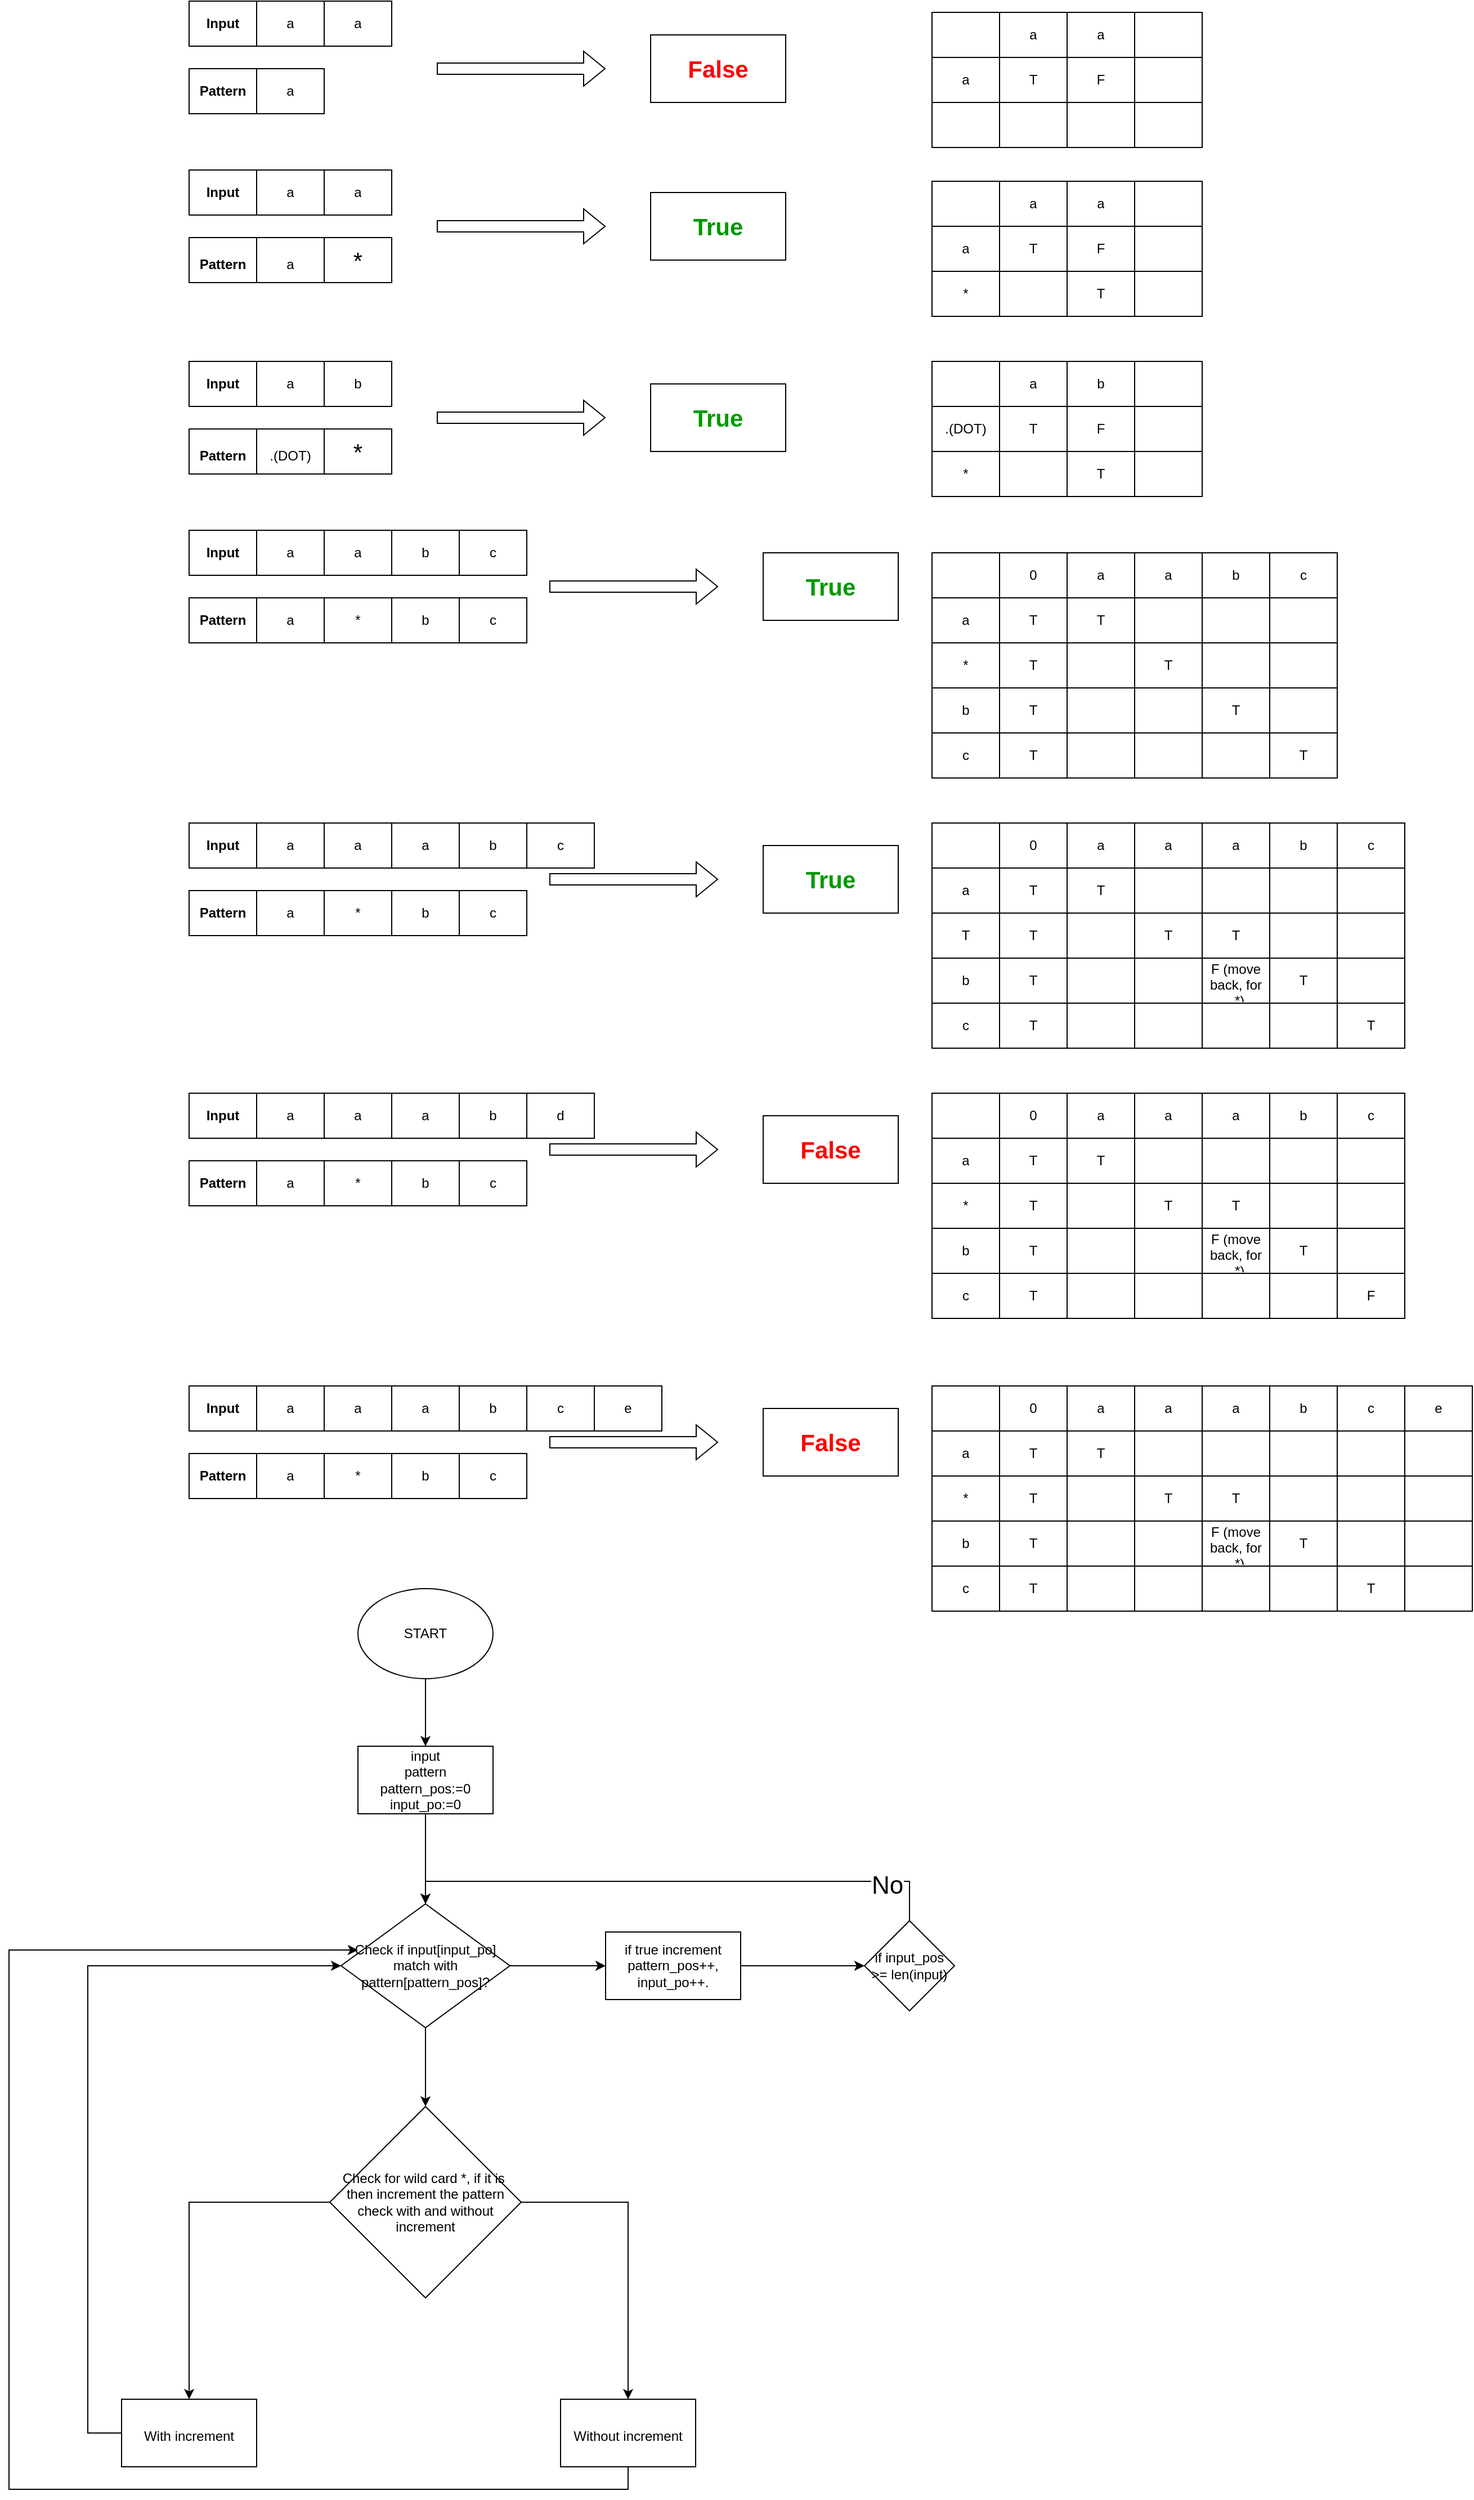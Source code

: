 <mxfile version="18.0.7" type="device"><diagram id="U8KITOF1raKIy-34Pq0x" name="Page-1"><mxGraphModel dx="1350" dy="841" grid="1" gridSize="10" guides="1" tooltips="1" connect="1" arrows="1" fold="1" page="1" pageScale="1" pageWidth="850" pageHeight="1100" math="0" shadow="0"><root><mxCell id="0"/><mxCell id="1" parent="0"/><mxCell id="uXB4JATu7sOxnFvCXVh1-1" value="" style="shape=table;startSize=0;container=1;collapsible=0;childLayout=tableLayout;" parent="1" vertex="1"><mxGeometry x="210" y="50" width="180" height="40" as="geometry"/></mxCell><mxCell id="uXB4JATu7sOxnFvCXVh1-2" value="" style="shape=tableRow;horizontal=0;startSize=0;swimlaneHead=0;swimlaneBody=0;top=0;left=0;bottom=0;right=0;collapsible=0;dropTarget=0;fillColor=none;points=[[0,0.5],[1,0.5]];portConstraint=eastwest;" parent="uXB4JATu7sOxnFvCXVh1-1" vertex="1"><mxGeometry width="180" height="40" as="geometry"/></mxCell><mxCell id="uXB4JATu7sOxnFvCXVh1-3" value="&lt;b&gt;Input&lt;/b&gt;" style="shape=partialRectangle;html=1;whiteSpace=wrap;connectable=0;overflow=hidden;fillColor=none;top=0;left=0;bottom=0;right=0;pointerEvents=1;" parent="uXB4JATu7sOxnFvCXVh1-2" vertex="1"><mxGeometry width="60" height="40" as="geometry"><mxRectangle width="60" height="40" as="alternateBounds"/></mxGeometry></mxCell><mxCell id="uXB4JATu7sOxnFvCXVh1-4" value="a" style="shape=partialRectangle;html=1;whiteSpace=wrap;connectable=0;overflow=hidden;fillColor=none;top=0;left=0;bottom=0;right=0;pointerEvents=1;" parent="uXB4JATu7sOxnFvCXVh1-2" vertex="1"><mxGeometry x="60" width="60" height="40" as="geometry"><mxRectangle width="60" height="40" as="alternateBounds"/></mxGeometry></mxCell><mxCell id="uXB4JATu7sOxnFvCXVh1-5" value="a" style="shape=partialRectangle;html=1;whiteSpace=wrap;connectable=0;overflow=hidden;fillColor=none;top=0;left=0;bottom=0;right=0;pointerEvents=1;" parent="uXB4JATu7sOxnFvCXVh1-2" vertex="1"><mxGeometry x="120" width="60" height="40" as="geometry"><mxRectangle width="60" height="40" as="alternateBounds"/></mxGeometry></mxCell><mxCell id="uXB4JATu7sOxnFvCXVh1-6" value="" style="shape=table;startSize=0;container=1;collapsible=0;childLayout=tableLayout;" parent="1" vertex="1"><mxGeometry x="210" y="110" width="120" height="40" as="geometry"/></mxCell><mxCell id="uXB4JATu7sOxnFvCXVh1-7" value="" style="shape=tableRow;horizontal=0;startSize=0;swimlaneHead=0;swimlaneBody=0;top=0;left=0;bottom=0;right=0;collapsible=0;dropTarget=0;fillColor=none;points=[[0,0.5],[1,0.5]];portConstraint=eastwest;" parent="uXB4JATu7sOxnFvCXVh1-6" vertex="1"><mxGeometry width="120" height="40" as="geometry"/></mxCell><mxCell id="uXB4JATu7sOxnFvCXVh1-8" value="&lt;b&gt;Pattern&lt;/b&gt;" style="shape=partialRectangle;html=1;whiteSpace=wrap;connectable=0;overflow=hidden;fillColor=none;top=0;left=0;bottom=0;right=0;pointerEvents=1;" parent="uXB4JATu7sOxnFvCXVh1-7" vertex="1"><mxGeometry width="60" height="40" as="geometry"><mxRectangle width="60" height="40" as="alternateBounds"/></mxGeometry></mxCell><mxCell id="uXB4JATu7sOxnFvCXVh1-9" value="a" style="shape=partialRectangle;html=1;whiteSpace=wrap;connectable=0;overflow=hidden;fillColor=none;top=0;left=0;bottom=0;right=0;pointerEvents=1;" parent="uXB4JATu7sOxnFvCXVh1-7" vertex="1"><mxGeometry x="60" width="60" height="40" as="geometry"><mxRectangle width="60" height="40" as="alternateBounds"/></mxGeometry></mxCell><mxCell id="uXB4JATu7sOxnFvCXVh1-10" value="" style="shape=flexArrow;endArrow=classic;html=1;rounded=0;" parent="1" edge="1"><mxGeometry width="50" height="50" relative="1" as="geometry"><mxPoint x="430" y="110" as="sourcePoint"/><mxPoint x="580" y="110" as="targetPoint"/></mxGeometry></mxCell><mxCell id="uXB4JATu7sOxnFvCXVh1-11" value="&lt;font color=&quot;#ff0000&quot; style=&quot;font-size: 21px;&quot;&gt;&lt;b&gt;False&lt;/b&gt;&lt;/font&gt;" style="rounded=0;whiteSpace=wrap;html=1;" parent="1" vertex="1"><mxGeometry x="620" y="80" width="120" height="60" as="geometry"/></mxCell><mxCell id="uXB4JATu7sOxnFvCXVh1-12" value="" style="shape=table;startSize=0;container=1;collapsible=0;childLayout=tableLayout;" parent="1" vertex="1"><mxGeometry x="210" y="200" width="180" height="40" as="geometry"/></mxCell><mxCell id="uXB4JATu7sOxnFvCXVh1-13" value="" style="shape=tableRow;horizontal=0;startSize=0;swimlaneHead=0;swimlaneBody=0;top=0;left=0;bottom=0;right=0;collapsible=0;dropTarget=0;fillColor=none;points=[[0,0.5],[1,0.5]];portConstraint=eastwest;" parent="uXB4JATu7sOxnFvCXVh1-12" vertex="1"><mxGeometry width="180" height="40" as="geometry"/></mxCell><mxCell id="uXB4JATu7sOxnFvCXVh1-14" value="&lt;b&gt;Input&lt;/b&gt;" style="shape=partialRectangle;html=1;whiteSpace=wrap;connectable=0;overflow=hidden;fillColor=none;top=0;left=0;bottom=0;right=0;pointerEvents=1;" parent="uXB4JATu7sOxnFvCXVh1-13" vertex="1"><mxGeometry width="60" height="40" as="geometry"><mxRectangle width="60" height="40" as="alternateBounds"/></mxGeometry></mxCell><mxCell id="uXB4JATu7sOxnFvCXVh1-15" value="a" style="shape=partialRectangle;html=1;whiteSpace=wrap;connectable=0;overflow=hidden;fillColor=none;top=0;left=0;bottom=0;right=0;pointerEvents=1;" parent="uXB4JATu7sOxnFvCXVh1-13" vertex="1"><mxGeometry x="60" width="60" height="40" as="geometry"><mxRectangle width="60" height="40" as="alternateBounds"/></mxGeometry></mxCell><mxCell id="uXB4JATu7sOxnFvCXVh1-16" value="a" style="shape=partialRectangle;html=1;whiteSpace=wrap;connectable=0;overflow=hidden;fillColor=none;top=0;left=0;bottom=0;right=0;pointerEvents=1;" parent="uXB4JATu7sOxnFvCXVh1-13" vertex="1"><mxGeometry x="120" width="60" height="40" as="geometry"><mxRectangle width="60" height="40" as="alternateBounds"/></mxGeometry></mxCell><mxCell id="uXB4JATu7sOxnFvCXVh1-17" value="" style="shape=table;startSize=0;container=1;collapsible=0;childLayout=tableLayout;fontSize=21;fontColor=#FF0000;" parent="1" vertex="1"><mxGeometry x="210" y="260" width="180" height="40" as="geometry"/></mxCell><mxCell id="uXB4JATu7sOxnFvCXVh1-18" value="" style="shape=tableRow;horizontal=0;startSize=0;swimlaneHead=0;swimlaneBody=0;top=0;left=0;bottom=0;right=0;collapsible=0;dropTarget=0;fillColor=none;points=[[0,0.5],[1,0.5]];portConstraint=eastwest;fontSize=21;fontColor=#FF0000;" parent="uXB4JATu7sOxnFvCXVh1-17" vertex="1"><mxGeometry width="180" height="40" as="geometry"/></mxCell><mxCell id="uXB4JATu7sOxnFvCXVh1-19" value="&lt;b style=&quot;color: rgb(0, 0, 0); font-size: 12px;&quot;&gt;Pattern&lt;/b&gt;" style="shape=partialRectangle;html=1;whiteSpace=wrap;connectable=0;overflow=hidden;fillColor=none;top=0;left=0;bottom=0;right=0;pointerEvents=1;fontSize=21;fontColor=#FF0000;" parent="uXB4JATu7sOxnFvCXVh1-18" vertex="1"><mxGeometry width="60" height="40" as="geometry"><mxRectangle width="60" height="40" as="alternateBounds"/></mxGeometry></mxCell><mxCell id="uXB4JATu7sOxnFvCXVh1-20" value="&lt;font style=&quot;font-size: 12px;&quot; color=&quot;#000000&quot;&gt;a&lt;/font&gt;" style="shape=partialRectangle;html=1;whiteSpace=wrap;connectable=0;overflow=hidden;fillColor=none;top=0;left=0;bottom=0;right=0;pointerEvents=1;fontSize=21;fontColor=#FF0000;" parent="uXB4JATu7sOxnFvCXVh1-18" vertex="1"><mxGeometry x="60" width="60" height="40" as="geometry"><mxRectangle width="60" height="40" as="alternateBounds"/></mxGeometry></mxCell><mxCell id="uXB4JATu7sOxnFvCXVh1-21" value="&lt;font color=&quot;#000000&quot;&gt;*&lt;/font&gt;" style="shape=partialRectangle;html=1;whiteSpace=wrap;connectable=0;overflow=hidden;fillColor=none;top=0;left=0;bottom=0;right=0;pointerEvents=1;fontSize=21;fontColor=#FF0000;" parent="uXB4JATu7sOxnFvCXVh1-18" vertex="1"><mxGeometry x="120" width="60" height="40" as="geometry"><mxRectangle width="60" height="40" as="alternateBounds"/></mxGeometry></mxCell><mxCell id="uXB4JATu7sOxnFvCXVh1-22" value="" style="shape=flexArrow;endArrow=classic;html=1;rounded=0;" parent="1" edge="1"><mxGeometry width="50" height="50" relative="1" as="geometry"><mxPoint x="430" y="250" as="sourcePoint"/><mxPoint x="580" y="250" as="targetPoint"/></mxGeometry></mxCell><mxCell id="uXB4JATu7sOxnFvCXVh1-23" value="&lt;font color=&quot;#009900&quot; style=&quot;font-size: 21px;&quot;&gt;&lt;b style=&quot;&quot;&gt;True&lt;/b&gt;&lt;/font&gt;" style="rounded=0;whiteSpace=wrap;html=1;" parent="1" vertex="1"><mxGeometry x="620" y="220" width="120" height="60" as="geometry"/></mxCell><mxCell id="uXB4JATu7sOxnFvCXVh1-24" value="" style="shape=table;startSize=0;container=1;collapsible=0;childLayout=tableLayout;" parent="1" vertex="1"><mxGeometry x="210" y="370" width="180" height="40" as="geometry"/></mxCell><mxCell id="uXB4JATu7sOxnFvCXVh1-25" value="" style="shape=tableRow;horizontal=0;startSize=0;swimlaneHead=0;swimlaneBody=0;top=0;left=0;bottom=0;right=0;collapsible=0;dropTarget=0;fillColor=none;points=[[0,0.5],[1,0.5]];portConstraint=eastwest;" parent="uXB4JATu7sOxnFvCXVh1-24" vertex="1"><mxGeometry width="180" height="40" as="geometry"/></mxCell><mxCell id="uXB4JATu7sOxnFvCXVh1-26" value="&lt;b&gt;Input&lt;/b&gt;" style="shape=partialRectangle;html=1;whiteSpace=wrap;connectable=0;overflow=hidden;fillColor=none;top=0;left=0;bottom=0;right=0;pointerEvents=1;" parent="uXB4JATu7sOxnFvCXVh1-25" vertex="1"><mxGeometry width="60" height="40" as="geometry"><mxRectangle width="60" height="40" as="alternateBounds"/></mxGeometry></mxCell><mxCell id="uXB4JATu7sOxnFvCXVh1-27" value="a" style="shape=partialRectangle;html=1;whiteSpace=wrap;connectable=0;overflow=hidden;fillColor=none;top=0;left=0;bottom=0;right=0;pointerEvents=1;" parent="uXB4JATu7sOxnFvCXVh1-25" vertex="1"><mxGeometry x="60" width="60" height="40" as="geometry"><mxRectangle width="60" height="40" as="alternateBounds"/></mxGeometry></mxCell><mxCell id="uXB4JATu7sOxnFvCXVh1-28" value="b" style="shape=partialRectangle;html=1;whiteSpace=wrap;connectable=0;overflow=hidden;fillColor=none;top=0;left=0;bottom=0;right=0;pointerEvents=1;" parent="uXB4JATu7sOxnFvCXVh1-25" vertex="1"><mxGeometry x="120" width="60" height="40" as="geometry"><mxRectangle width="60" height="40" as="alternateBounds"/></mxGeometry></mxCell><mxCell id="uXB4JATu7sOxnFvCXVh1-29" value="" style="shape=table;startSize=0;container=1;collapsible=0;childLayout=tableLayout;fontSize=21;fontColor=#FF0000;" parent="1" vertex="1"><mxGeometry x="210" y="430" width="180" height="40" as="geometry"/></mxCell><mxCell id="uXB4JATu7sOxnFvCXVh1-30" value="" style="shape=tableRow;horizontal=0;startSize=0;swimlaneHead=0;swimlaneBody=0;top=0;left=0;bottom=0;right=0;collapsible=0;dropTarget=0;fillColor=none;points=[[0,0.5],[1,0.5]];portConstraint=eastwest;fontSize=21;fontColor=#FF0000;" parent="uXB4JATu7sOxnFvCXVh1-29" vertex="1"><mxGeometry width="180" height="40" as="geometry"/></mxCell><mxCell id="uXB4JATu7sOxnFvCXVh1-31" value="&lt;b style=&quot;color: rgb(0, 0, 0); font-size: 12px;&quot;&gt;Pattern&lt;/b&gt;" style="shape=partialRectangle;html=1;whiteSpace=wrap;connectable=0;overflow=hidden;fillColor=none;top=0;left=0;bottom=0;right=0;pointerEvents=1;fontSize=21;fontColor=#FF0000;" parent="uXB4JATu7sOxnFvCXVh1-30" vertex="1"><mxGeometry width="60" height="40" as="geometry"><mxRectangle width="60" height="40" as="alternateBounds"/></mxGeometry></mxCell><mxCell id="uXB4JATu7sOxnFvCXVh1-32" value="&lt;font style=&quot;font-size: 12px;&quot; color=&quot;#000000&quot;&gt;.(DOT)&lt;/font&gt;" style="shape=partialRectangle;html=1;whiteSpace=wrap;connectable=0;overflow=hidden;fillColor=none;top=0;left=0;bottom=0;right=0;pointerEvents=1;fontSize=21;fontColor=#FF0000;" parent="uXB4JATu7sOxnFvCXVh1-30" vertex="1"><mxGeometry x="60" width="60" height="40" as="geometry"><mxRectangle width="60" height="40" as="alternateBounds"/></mxGeometry></mxCell><mxCell id="uXB4JATu7sOxnFvCXVh1-33" value="&lt;font color=&quot;#000000&quot;&gt;*&lt;/font&gt;" style="shape=partialRectangle;html=1;whiteSpace=wrap;connectable=0;overflow=hidden;fillColor=none;top=0;left=0;bottom=0;right=0;pointerEvents=1;fontSize=21;fontColor=#FF0000;" parent="uXB4JATu7sOxnFvCXVh1-30" vertex="1"><mxGeometry x="120" width="60" height="40" as="geometry"><mxRectangle width="60" height="40" as="alternateBounds"/></mxGeometry></mxCell><mxCell id="uXB4JATu7sOxnFvCXVh1-34" value="" style="shape=flexArrow;endArrow=classic;html=1;rounded=0;" parent="1" edge="1"><mxGeometry width="50" height="50" relative="1" as="geometry"><mxPoint x="430" y="420" as="sourcePoint"/><mxPoint x="580" y="420" as="targetPoint"/></mxGeometry></mxCell><mxCell id="uXB4JATu7sOxnFvCXVh1-35" value="&lt;font color=&quot;#009900&quot; style=&quot;font-size: 21px;&quot;&gt;&lt;b style=&quot;&quot;&gt;True&lt;/b&gt;&lt;/font&gt;" style="rounded=0;whiteSpace=wrap;html=1;" parent="1" vertex="1"><mxGeometry x="620" y="390" width="120" height="60" as="geometry"/></mxCell><mxCell id="uXB4JATu7sOxnFvCXVh1-47" value="" style="shape=table;startSize=0;container=1;collapsible=0;childLayout=tableLayout;fontSize=12;fontColor=#000000;" parent="1" vertex="1"><mxGeometry x="870" y="60" width="240" height="120" as="geometry"/></mxCell><mxCell id="uXB4JATu7sOxnFvCXVh1-48" value="" style="shape=tableRow;horizontal=0;startSize=0;swimlaneHead=0;swimlaneBody=0;top=0;left=0;bottom=0;right=0;collapsible=0;dropTarget=0;fillColor=none;points=[[0,0.5],[1,0.5]];portConstraint=eastwest;fontSize=12;fontColor=#000000;" parent="uXB4JATu7sOxnFvCXVh1-47" vertex="1"><mxGeometry width="240" height="40" as="geometry"/></mxCell><mxCell id="uXB4JATu7sOxnFvCXVh1-49" value="" style="shape=partialRectangle;html=1;whiteSpace=wrap;connectable=0;overflow=hidden;fillColor=none;top=0;left=0;bottom=0;right=0;pointerEvents=1;fontSize=12;fontColor=#000000;" parent="uXB4JATu7sOxnFvCXVh1-48" vertex="1"><mxGeometry width="60" height="40" as="geometry"><mxRectangle width="60" height="40" as="alternateBounds"/></mxGeometry></mxCell><mxCell id="uXB4JATu7sOxnFvCXVh1-50" value="a" style="shape=partialRectangle;html=1;whiteSpace=wrap;connectable=0;overflow=hidden;fillColor=none;top=0;left=0;bottom=0;right=0;pointerEvents=1;fontSize=12;fontColor=#000000;" parent="uXB4JATu7sOxnFvCXVh1-48" vertex="1"><mxGeometry x="60" width="60" height="40" as="geometry"><mxRectangle width="60" height="40" as="alternateBounds"/></mxGeometry></mxCell><mxCell id="uXB4JATu7sOxnFvCXVh1-51" value="a" style="shape=partialRectangle;html=1;whiteSpace=wrap;connectable=0;overflow=hidden;fillColor=none;top=0;left=0;bottom=0;right=0;pointerEvents=1;fontSize=12;fontColor=#000000;" parent="uXB4JATu7sOxnFvCXVh1-48" vertex="1"><mxGeometry x="120" width="60" height="40" as="geometry"><mxRectangle width="60" height="40" as="alternateBounds"/></mxGeometry></mxCell><mxCell id="uXB4JATu7sOxnFvCXVh1-52" value="" style="shape=partialRectangle;html=1;whiteSpace=wrap;connectable=0;overflow=hidden;fillColor=none;top=0;left=0;bottom=0;right=0;pointerEvents=1;fontSize=12;fontColor=#000000;" parent="uXB4JATu7sOxnFvCXVh1-48" vertex="1"><mxGeometry x="180" width="60" height="40" as="geometry"><mxRectangle width="60" height="40" as="alternateBounds"/></mxGeometry></mxCell><mxCell id="uXB4JATu7sOxnFvCXVh1-53" value="" style="shape=tableRow;horizontal=0;startSize=0;swimlaneHead=0;swimlaneBody=0;top=0;left=0;bottom=0;right=0;collapsible=0;dropTarget=0;fillColor=none;points=[[0,0.5],[1,0.5]];portConstraint=eastwest;fontSize=12;fontColor=#000000;" parent="uXB4JATu7sOxnFvCXVh1-47" vertex="1"><mxGeometry y="40" width="240" height="40" as="geometry"/></mxCell><mxCell id="uXB4JATu7sOxnFvCXVh1-54" value="a" style="shape=partialRectangle;html=1;whiteSpace=wrap;connectable=0;overflow=hidden;fillColor=none;top=0;left=0;bottom=0;right=0;pointerEvents=1;fontSize=12;fontColor=#000000;" parent="uXB4JATu7sOxnFvCXVh1-53" vertex="1"><mxGeometry width="60" height="40" as="geometry"><mxRectangle width="60" height="40" as="alternateBounds"/></mxGeometry></mxCell><mxCell id="uXB4JATu7sOxnFvCXVh1-55" value="T" style="shape=partialRectangle;html=1;whiteSpace=wrap;connectable=0;overflow=hidden;fillColor=none;top=0;left=0;bottom=0;right=0;pointerEvents=1;fontSize=12;fontColor=#000000;" parent="uXB4JATu7sOxnFvCXVh1-53" vertex="1"><mxGeometry x="60" width="60" height="40" as="geometry"><mxRectangle width="60" height="40" as="alternateBounds"/></mxGeometry></mxCell><mxCell id="uXB4JATu7sOxnFvCXVh1-56" value="F" style="shape=partialRectangle;html=1;whiteSpace=wrap;connectable=0;overflow=hidden;fillColor=none;top=0;left=0;bottom=0;right=0;pointerEvents=1;fontSize=12;fontColor=#000000;" parent="uXB4JATu7sOxnFvCXVh1-53" vertex="1"><mxGeometry x="120" width="60" height="40" as="geometry"><mxRectangle width="60" height="40" as="alternateBounds"/></mxGeometry></mxCell><mxCell id="uXB4JATu7sOxnFvCXVh1-57" value="" style="shape=partialRectangle;html=1;whiteSpace=wrap;connectable=0;overflow=hidden;fillColor=none;top=0;left=0;bottom=0;right=0;pointerEvents=1;fontSize=12;fontColor=#000000;" parent="uXB4JATu7sOxnFvCXVh1-53" vertex="1"><mxGeometry x="180" width="60" height="40" as="geometry"><mxRectangle width="60" height="40" as="alternateBounds"/></mxGeometry></mxCell><mxCell id="uXB4JATu7sOxnFvCXVh1-58" value="" style="shape=tableRow;horizontal=0;startSize=0;swimlaneHead=0;swimlaneBody=0;top=0;left=0;bottom=0;right=0;collapsible=0;dropTarget=0;fillColor=none;points=[[0,0.5],[1,0.5]];portConstraint=eastwest;fontSize=12;fontColor=#000000;" parent="uXB4JATu7sOxnFvCXVh1-47" vertex="1"><mxGeometry y="80" width="240" height="40" as="geometry"/></mxCell><mxCell id="uXB4JATu7sOxnFvCXVh1-59" value="" style="shape=partialRectangle;html=1;whiteSpace=wrap;connectable=0;overflow=hidden;fillColor=none;top=0;left=0;bottom=0;right=0;pointerEvents=1;fontSize=12;fontColor=#000000;" parent="uXB4JATu7sOxnFvCXVh1-58" vertex="1"><mxGeometry width="60" height="40" as="geometry"><mxRectangle width="60" height="40" as="alternateBounds"/></mxGeometry></mxCell><mxCell id="uXB4JATu7sOxnFvCXVh1-60" value="" style="shape=partialRectangle;html=1;whiteSpace=wrap;connectable=0;overflow=hidden;fillColor=none;top=0;left=0;bottom=0;right=0;pointerEvents=1;fontSize=12;fontColor=#000000;" parent="uXB4JATu7sOxnFvCXVh1-58" vertex="1"><mxGeometry x="60" width="60" height="40" as="geometry"><mxRectangle width="60" height="40" as="alternateBounds"/></mxGeometry></mxCell><mxCell id="uXB4JATu7sOxnFvCXVh1-61" value="" style="shape=partialRectangle;html=1;whiteSpace=wrap;connectable=0;overflow=hidden;fillColor=none;top=0;left=0;bottom=0;right=0;pointerEvents=1;fontSize=12;fontColor=#000000;" parent="uXB4JATu7sOxnFvCXVh1-58" vertex="1"><mxGeometry x="120" width="60" height="40" as="geometry"><mxRectangle width="60" height="40" as="alternateBounds"/></mxGeometry></mxCell><mxCell id="uXB4JATu7sOxnFvCXVh1-62" value="" style="shape=partialRectangle;html=1;whiteSpace=wrap;connectable=0;overflow=hidden;fillColor=none;top=0;left=0;bottom=0;right=0;pointerEvents=1;fontSize=12;fontColor=#000000;" parent="uXB4JATu7sOxnFvCXVh1-58" vertex="1"><mxGeometry x="180" width="60" height="40" as="geometry"><mxRectangle width="60" height="40" as="alternateBounds"/></mxGeometry></mxCell><mxCell id="uXB4JATu7sOxnFvCXVh1-63" value="" style="shape=table;startSize=0;container=1;collapsible=0;childLayout=tableLayout;fontSize=12;fontColor=#000000;" parent="1" vertex="1"><mxGeometry x="870" y="210" width="240" height="120" as="geometry"/></mxCell><mxCell id="uXB4JATu7sOxnFvCXVh1-64" value="" style="shape=tableRow;horizontal=0;startSize=0;swimlaneHead=0;swimlaneBody=0;top=0;left=0;bottom=0;right=0;collapsible=0;dropTarget=0;fillColor=none;points=[[0,0.5],[1,0.5]];portConstraint=eastwest;fontSize=12;fontColor=#000000;" parent="uXB4JATu7sOxnFvCXVh1-63" vertex="1"><mxGeometry width="240" height="40" as="geometry"/></mxCell><mxCell id="uXB4JATu7sOxnFvCXVh1-65" value="" style="shape=partialRectangle;html=1;whiteSpace=wrap;connectable=0;overflow=hidden;fillColor=none;top=0;left=0;bottom=0;right=0;pointerEvents=1;fontSize=12;fontColor=#000000;" parent="uXB4JATu7sOxnFvCXVh1-64" vertex="1"><mxGeometry width="60" height="40" as="geometry"><mxRectangle width="60" height="40" as="alternateBounds"/></mxGeometry></mxCell><mxCell id="uXB4JATu7sOxnFvCXVh1-66" value="a" style="shape=partialRectangle;html=1;whiteSpace=wrap;connectable=0;overflow=hidden;fillColor=none;top=0;left=0;bottom=0;right=0;pointerEvents=1;fontSize=12;fontColor=#000000;" parent="uXB4JATu7sOxnFvCXVh1-64" vertex="1"><mxGeometry x="60" width="60" height="40" as="geometry"><mxRectangle width="60" height="40" as="alternateBounds"/></mxGeometry></mxCell><mxCell id="uXB4JATu7sOxnFvCXVh1-67" value="a" style="shape=partialRectangle;html=1;whiteSpace=wrap;connectable=0;overflow=hidden;fillColor=none;top=0;left=0;bottom=0;right=0;pointerEvents=1;fontSize=12;fontColor=#000000;" parent="uXB4JATu7sOxnFvCXVh1-64" vertex="1"><mxGeometry x="120" width="60" height="40" as="geometry"><mxRectangle width="60" height="40" as="alternateBounds"/></mxGeometry></mxCell><mxCell id="uXB4JATu7sOxnFvCXVh1-68" value="" style="shape=partialRectangle;html=1;whiteSpace=wrap;connectable=0;overflow=hidden;fillColor=none;top=0;left=0;bottom=0;right=0;pointerEvents=1;fontSize=12;fontColor=#000000;" parent="uXB4JATu7sOxnFvCXVh1-64" vertex="1"><mxGeometry x="180" width="60" height="40" as="geometry"><mxRectangle width="60" height="40" as="alternateBounds"/></mxGeometry></mxCell><mxCell id="uXB4JATu7sOxnFvCXVh1-69" value="" style="shape=tableRow;horizontal=0;startSize=0;swimlaneHead=0;swimlaneBody=0;top=0;left=0;bottom=0;right=0;collapsible=0;dropTarget=0;fillColor=none;points=[[0,0.5],[1,0.5]];portConstraint=eastwest;fontSize=12;fontColor=#000000;" parent="uXB4JATu7sOxnFvCXVh1-63" vertex="1"><mxGeometry y="40" width="240" height="40" as="geometry"/></mxCell><mxCell id="uXB4JATu7sOxnFvCXVh1-70" value="a" style="shape=partialRectangle;html=1;whiteSpace=wrap;connectable=0;overflow=hidden;fillColor=none;top=0;left=0;bottom=0;right=0;pointerEvents=1;fontSize=12;fontColor=#000000;" parent="uXB4JATu7sOxnFvCXVh1-69" vertex="1"><mxGeometry width="60" height="40" as="geometry"><mxRectangle width="60" height="40" as="alternateBounds"/></mxGeometry></mxCell><mxCell id="uXB4JATu7sOxnFvCXVh1-71" value="T" style="shape=partialRectangle;html=1;whiteSpace=wrap;connectable=0;overflow=hidden;fillColor=none;top=0;left=0;bottom=0;right=0;pointerEvents=1;fontSize=12;fontColor=#000000;" parent="uXB4JATu7sOxnFvCXVh1-69" vertex="1"><mxGeometry x="60" width="60" height="40" as="geometry"><mxRectangle width="60" height="40" as="alternateBounds"/></mxGeometry></mxCell><mxCell id="uXB4JATu7sOxnFvCXVh1-72" value="F" style="shape=partialRectangle;html=1;whiteSpace=wrap;connectable=0;overflow=hidden;fillColor=none;top=0;left=0;bottom=0;right=0;pointerEvents=1;fontSize=12;fontColor=#000000;" parent="uXB4JATu7sOxnFvCXVh1-69" vertex="1"><mxGeometry x="120" width="60" height="40" as="geometry"><mxRectangle width="60" height="40" as="alternateBounds"/></mxGeometry></mxCell><mxCell id="uXB4JATu7sOxnFvCXVh1-73" value="" style="shape=partialRectangle;html=1;whiteSpace=wrap;connectable=0;overflow=hidden;fillColor=none;top=0;left=0;bottom=0;right=0;pointerEvents=1;fontSize=12;fontColor=#000000;" parent="uXB4JATu7sOxnFvCXVh1-69" vertex="1"><mxGeometry x="180" width="60" height="40" as="geometry"><mxRectangle width="60" height="40" as="alternateBounds"/></mxGeometry></mxCell><mxCell id="uXB4JATu7sOxnFvCXVh1-74" value="" style="shape=tableRow;horizontal=0;startSize=0;swimlaneHead=0;swimlaneBody=0;top=0;left=0;bottom=0;right=0;collapsible=0;dropTarget=0;fillColor=none;points=[[0,0.5],[1,0.5]];portConstraint=eastwest;fontSize=12;fontColor=#000000;" parent="uXB4JATu7sOxnFvCXVh1-63" vertex="1"><mxGeometry y="80" width="240" height="40" as="geometry"/></mxCell><mxCell id="uXB4JATu7sOxnFvCXVh1-75" value="*" style="shape=partialRectangle;html=1;whiteSpace=wrap;connectable=0;overflow=hidden;fillColor=none;top=0;left=0;bottom=0;right=0;pointerEvents=1;fontSize=12;fontColor=#000000;" parent="uXB4JATu7sOxnFvCXVh1-74" vertex="1"><mxGeometry width="60" height="40" as="geometry"><mxRectangle width="60" height="40" as="alternateBounds"/></mxGeometry></mxCell><mxCell id="uXB4JATu7sOxnFvCXVh1-76" value="" style="shape=partialRectangle;html=1;whiteSpace=wrap;connectable=0;overflow=hidden;fillColor=none;top=0;left=0;bottom=0;right=0;pointerEvents=1;fontSize=12;fontColor=#000000;" parent="uXB4JATu7sOxnFvCXVh1-74" vertex="1"><mxGeometry x="60" width="60" height="40" as="geometry"><mxRectangle width="60" height="40" as="alternateBounds"/></mxGeometry></mxCell><mxCell id="uXB4JATu7sOxnFvCXVh1-77" value="T" style="shape=partialRectangle;html=1;whiteSpace=wrap;connectable=0;overflow=hidden;fillColor=none;top=0;left=0;bottom=0;right=0;pointerEvents=1;fontSize=12;fontColor=#000000;" parent="uXB4JATu7sOxnFvCXVh1-74" vertex="1"><mxGeometry x="120" width="60" height="40" as="geometry"><mxRectangle width="60" height="40" as="alternateBounds"/></mxGeometry></mxCell><mxCell id="uXB4JATu7sOxnFvCXVh1-78" value="" style="shape=partialRectangle;html=1;whiteSpace=wrap;connectable=0;overflow=hidden;fillColor=none;top=0;left=0;bottom=0;right=0;pointerEvents=1;fontSize=12;fontColor=#000000;" parent="uXB4JATu7sOxnFvCXVh1-74" vertex="1"><mxGeometry x="180" width="60" height="40" as="geometry"><mxRectangle width="60" height="40" as="alternateBounds"/></mxGeometry></mxCell><mxCell id="uXB4JATu7sOxnFvCXVh1-79" value="" style="shape=table;startSize=0;container=1;collapsible=0;childLayout=tableLayout;fontSize=12;fontColor=#000000;" parent="1" vertex="1"><mxGeometry x="870" y="370" width="240" height="120" as="geometry"/></mxCell><mxCell id="uXB4JATu7sOxnFvCXVh1-80" value="" style="shape=tableRow;horizontal=0;startSize=0;swimlaneHead=0;swimlaneBody=0;top=0;left=0;bottom=0;right=0;collapsible=0;dropTarget=0;fillColor=none;points=[[0,0.5],[1,0.5]];portConstraint=eastwest;fontSize=12;fontColor=#000000;" parent="uXB4JATu7sOxnFvCXVh1-79" vertex="1"><mxGeometry width="240" height="40" as="geometry"/></mxCell><mxCell id="uXB4JATu7sOxnFvCXVh1-81" value="" style="shape=partialRectangle;html=1;whiteSpace=wrap;connectable=0;overflow=hidden;fillColor=none;top=0;left=0;bottom=0;right=0;pointerEvents=1;fontSize=12;fontColor=#000000;" parent="uXB4JATu7sOxnFvCXVh1-80" vertex="1"><mxGeometry width="60" height="40" as="geometry"><mxRectangle width="60" height="40" as="alternateBounds"/></mxGeometry></mxCell><mxCell id="uXB4JATu7sOxnFvCXVh1-82" value="a" style="shape=partialRectangle;html=1;whiteSpace=wrap;connectable=0;overflow=hidden;fillColor=none;top=0;left=0;bottom=0;right=0;pointerEvents=1;fontSize=12;fontColor=#000000;" parent="uXB4JATu7sOxnFvCXVh1-80" vertex="1"><mxGeometry x="60" width="60" height="40" as="geometry"><mxRectangle width="60" height="40" as="alternateBounds"/></mxGeometry></mxCell><mxCell id="uXB4JATu7sOxnFvCXVh1-83" value="b" style="shape=partialRectangle;html=1;whiteSpace=wrap;connectable=0;overflow=hidden;fillColor=none;top=0;left=0;bottom=0;right=0;pointerEvents=1;fontSize=12;fontColor=#000000;" parent="uXB4JATu7sOxnFvCXVh1-80" vertex="1"><mxGeometry x="120" width="60" height="40" as="geometry"><mxRectangle width="60" height="40" as="alternateBounds"/></mxGeometry></mxCell><mxCell id="uXB4JATu7sOxnFvCXVh1-84" value="" style="shape=partialRectangle;html=1;whiteSpace=wrap;connectable=0;overflow=hidden;fillColor=none;top=0;left=0;bottom=0;right=0;pointerEvents=1;fontSize=12;fontColor=#000000;" parent="uXB4JATu7sOxnFvCXVh1-80" vertex="1"><mxGeometry x="180" width="60" height="40" as="geometry"><mxRectangle width="60" height="40" as="alternateBounds"/></mxGeometry></mxCell><mxCell id="uXB4JATu7sOxnFvCXVh1-85" value="" style="shape=tableRow;horizontal=0;startSize=0;swimlaneHead=0;swimlaneBody=0;top=0;left=0;bottom=0;right=0;collapsible=0;dropTarget=0;fillColor=none;points=[[0,0.5],[1,0.5]];portConstraint=eastwest;fontSize=12;fontColor=#000000;" parent="uXB4JATu7sOxnFvCXVh1-79" vertex="1"><mxGeometry y="40" width="240" height="40" as="geometry"/></mxCell><mxCell id="uXB4JATu7sOxnFvCXVh1-86" value=".(DOT)" style="shape=partialRectangle;html=1;whiteSpace=wrap;connectable=0;overflow=hidden;fillColor=none;top=0;left=0;bottom=0;right=0;pointerEvents=1;fontSize=12;fontColor=#000000;" parent="uXB4JATu7sOxnFvCXVh1-85" vertex="1"><mxGeometry width="60" height="40" as="geometry"><mxRectangle width="60" height="40" as="alternateBounds"/></mxGeometry></mxCell><mxCell id="uXB4JATu7sOxnFvCXVh1-87" value="T" style="shape=partialRectangle;html=1;whiteSpace=wrap;connectable=0;overflow=hidden;fillColor=none;top=0;left=0;bottom=0;right=0;pointerEvents=1;fontSize=12;fontColor=#000000;" parent="uXB4JATu7sOxnFvCXVh1-85" vertex="1"><mxGeometry x="60" width="60" height="40" as="geometry"><mxRectangle width="60" height="40" as="alternateBounds"/></mxGeometry></mxCell><mxCell id="uXB4JATu7sOxnFvCXVh1-88" value="F" style="shape=partialRectangle;html=1;whiteSpace=wrap;connectable=0;overflow=hidden;fillColor=none;top=0;left=0;bottom=0;right=0;pointerEvents=1;fontSize=12;fontColor=#000000;" parent="uXB4JATu7sOxnFvCXVh1-85" vertex="1"><mxGeometry x="120" width="60" height="40" as="geometry"><mxRectangle width="60" height="40" as="alternateBounds"/></mxGeometry></mxCell><mxCell id="uXB4JATu7sOxnFvCXVh1-89" value="" style="shape=partialRectangle;html=1;whiteSpace=wrap;connectable=0;overflow=hidden;fillColor=none;top=0;left=0;bottom=0;right=0;pointerEvents=1;fontSize=12;fontColor=#000000;" parent="uXB4JATu7sOxnFvCXVh1-85" vertex="1"><mxGeometry x="180" width="60" height="40" as="geometry"><mxRectangle width="60" height="40" as="alternateBounds"/></mxGeometry></mxCell><mxCell id="uXB4JATu7sOxnFvCXVh1-90" value="" style="shape=tableRow;horizontal=0;startSize=0;swimlaneHead=0;swimlaneBody=0;top=0;left=0;bottom=0;right=0;collapsible=0;dropTarget=0;fillColor=none;points=[[0,0.5],[1,0.5]];portConstraint=eastwest;fontSize=12;fontColor=#000000;" parent="uXB4JATu7sOxnFvCXVh1-79" vertex="1"><mxGeometry y="80" width="240" height="40" as="geometry"/></mxCell><mxCell id="uXB4JATu7sOxnFvCXVh1-91" value="*" style="shape=partialRectangle;html=1;whiteSpace=wrap;connectable=0;overflow=hidden;fillColor=none;top=0;left=0;bottom=0;right=0;pointerEvents=1;fontSize=12;fontColor=#000000;" parent="uXB4JATu7sOxnFvCXVh1-90" vertex="1"><mxGeometry width="60" height="40" as="geometry"><mxRectangle width="60" height="40" as="alternateBounds"/></mxGeometry></mxCell><mxCell id="uXB4JATu7sOxnFvCXVh1-92" value="" style="shape=partialRectangle;html=1;whiteSpace=wrap;connectable=0;overflow=hidden;fillColor=none;top=0;left=0;bottom=0;right=0;pointerEvents=1;fontSize=12;fontColor=#000000;" parent="uXB4JATu7sOxnFvCXVh1-90" vertex="1"><mxGeometry x="60" width="60" height="40" as="geometry"><mxRectangle width="60" height="40" as="alternateBounds"/></mxGeometry></mxCell><mxCell id="uXB4JATu7sOxnFvCXVh1-93" value="T" style="shape=partialRectangle;html=1;whiteSpace=wrap;connectable=0;overflow=hidden;fillColor=none;top=0;left=0;bottom=0;right=0;pointerEvents=1;fontSize=12;fontColor=#000000;" parent="uXB4JATu7sOxnFvCXVh1-90" vertex="1"><mxGeometry x="120" width="60" height="40" as="geometry"><mxRectangle width="60" height="40" as="alternateBounds"/></mxGeometry></mxCell><mxCell id="uXB4JATu7sOxnFvCXVh1-94" value="" style="shape=partialRectangle;html=1;whiteSpace=wrap;connectable=0;overflow=hidden;fillColor=none;top=0;left=0;bottom=0;right=0;pointerEvents=1;fontSize=12;fontColor=#000000;" parent="uXB4JATu7sOxnFvCXVh1-90" vertex="1"><mxGeometry x="180" width="60" height="40" as="geometry"><mxRectangle width="60" height="40" as="alternateBounds"/></mxGeometry></mxCell><mxCell id="uXB4JATu7sOxnFvCXVh1-95" value="" style="shape=table;startSize=0;container=1;collapsible=0;childLayout=tableLayout;fontSize=12;fontColor=#000000;" parent="1" vertex="1"><mxGeometry x="870" y="540" width="360" height="160" as="geometry"/></mxCell><mxCell id="uXB4JATu7sOxnFvCXVh1-96" value="" style="shape=tableRow;horizontal=0;startSize=0;swimlaneHead=0;swimlaneBody=0;top=0;left=0;bottom=0;right=0;collapsible=0;dropTarget=0;fillColor=none;points=[[0,0.5],[1,0.5]];portConstraint=eastwest;fontSize=12;fontColor=#000000;" parent="uXB4JATu7sOxnFvCXVh1-95" vertex="1"><mxGeometry width="360" height="40" as="geometry"/></mxCell><mxCell id="uXB4JATu7sOxnFvCXVh1-97" value="" style="shape=partialRectangle;html=1;whiteSpace=wrap;connectable=0;overflow=hidden;fillColor=none;top=0;left=0;bottom=0;right=0;pointerEvents=1;fontSize=12;fontColor=#000000;" parent="uXB4JATu7sOxnFvCXVh1-96" vertex="1"><mxGeometry width="60" height="40" as="geometry"><mxRectangle width="60" height="40" as="alternateBounds"/></mxGeometry></mxCell><mxCell id="uXB4JATu7sOxnFvCXVh1-98" value="0" style="shape=partialRectangle;html=1;whiteSpace=wrap;connectable=0;overflow=hidden;fillColor=none;top=0;left=0;bottom=0;right=0;pointerEvents=1;fontSize=12;fontColor=#000000;" parent="uXB4JATu7sOxnFvCXVh1-96" vertex="1"><mxGeometry x="60" width="60" height="40" as="geometry"><mxRectangle width="60" height="40" as="alternateBounds"/></mxGeometry></mxCell><mxCell id="uXB4JATu7sOxnFvCXVh1-99" value="a" style="shape=partialRectangle;html=1;whiteSpace=wrap;connectable=0;overflow=hidden;fillColor=none;top=0;left=0;bottom=0;right=0;pointerEvents=1;fontSize=12;fontColor=#000000;" parent="uXB4JATu7sOxnFvCXVh1-96" vertex="1"><mxGeometry x="120" width="60" height="40" as="geometry"><mxRectangle width="60" height="40" as="alternateBounds"/></mxGeometry></mxCell><mxCell id="uXB4JATu7sOxnFvCXVh1-100" value="a" style="shape=partialRectangle;html=1;whiteSpace=wrap;connectable=0;overflow=hidden;fillColor=none;top=0;left=0;bottom=0;right=0;pointerEvents=1;fontSize=12;fontColor=#000000;" parent="uXB4JATu7sOxnFvCXVh1-96" vertex="1"><mxGeometry x="180" width="60" height="40" as="geometry"><mxRectangle width="60" height="40" as="alternateBounds"/></mxGeometry></mxCell><mxCell id="uXB4JATu7sOxnFvCXVh1-101" value="b" style="shape=partialRectangle;html=1;whiteSpace=wrap;connectable=0;overflow=hidden;fillColor=none;top=0;left=0;bottom=0;right=0;pointerEvents=1;fontSize=12;fontColor=#000000;" parent="uXB4JATu7sOxnFvCXVh1-96" vertex="1"><mxGeometry x="240" width="60" height="40" as="geometry"><mxRectangle width="60" height="40" as="alternateBounds"/></mxGeometry></mxCell><mxCell id="uXB4JATu7sOxnFvCXVh1-102" value="c" style="shape=partialRectangle;html=1;whiteSpace=wrap;connectable=0;overflow=hidden;fillColor=none;top=0;left=0;bottom=0;right=0;pointerEvents=1;fontSize=12;fontColor=#000000;" parent="uXB4JATu7sOxnFvCXVh1-96" vertex="1"><mxGeometry x="300" width="60" height="40" as="geometry"><mxRectangle width="60" height="40" as="alternateBounds"/></mxGeometry></mxCell><mxCell id="uXB4JATu7sOxnFvCXVh1-103" value="" style="shape=tableRow;horizontal=0;startSize=0;swimlaneHead=0;swimlaneBody=0;top=0;left=0;bottom=0;right=0;collapsible=0;dropTarget=0;fillColor=none;points=[[0,0.5],[1,0.5]];portConstraint=eastwest;fontSize=12;fontColor=#000000;" parent="uXB4JATu7sOxnFvCXVh1-95" vertex="1"><mxGeometry y="40" width="360" height="40" as="geometry"/></mxCell><mxCell id="uXB4JATu7sOxnFvCXVh1-104" value="a" style="shape=partialRectangle;html=1;whiteSpace=wrap;connectable=0;overflow=hidden;fillColor=none;top=0;left=0;bottom=0;right=0;pointerEvents=1;fontSize=12;fontColor=#000000;" parent="uXB4JATu7sOxnFvCXVh1-103" vertex="1"><mxGeometry width="60" height="40" as="geometry"><mxRectangle width="60" height="40" as="alternateBounds"/></mxGeometry></mxCell><mxCell id="uXB4JATu7sOxnFvCXVh1-105" value="T" style="shape=partialRectangle;html=1;whiteSpace=wrap;connectable=0;overflow=hidden;fillColor=none;top=0;left=0;bottom=0;right=0;pointerEvents=1;fontSize=12;fontColor=#000000;" parent="uXB4JATu7sOxnFvCXVh1-103" vertex="1"><mxGeometry x="60" width="60" height="40" as="geometry"><mxRectangle width="60" height="40" as="alternateBounds"/></mxGeometry></mxCell><mxCell id="uXB4JATu7sOxnFvCXVh1-106" value="T" style="shape=partialRectangle;html=1;whiteSpace=wrap;connectable=0;overflow=hidden;fillColor=none;top=0;left=0;bottom=0;right=0;pointerEvents=1;fontSize=12;fontColor=#000000;" parent="uXB4JATu7sOxnFvCXVh1-103" vertex="1"><mxGeometry x="120" width="60" height="40" as="geometry"><mxRectangle width="60" height="40" as="alternateBounds"/></mxGeometry></mxCell><mxCell id="uXB4JATu7sOxnFvCXVh1-107" value="" style="shape=partialRectangle;html=1;whiteSpace=wrap;connectable=0;overflow=hidden;fillColor=none;top=0;left=0;bottom=0;right=0;pointerEvents=1;fontSize=12;fontColor=#000000;" parent="uXB4JATu7sOxnFvCXVh1-103" vertex="1"><mxGeometry x="180" width="60" height="40" as="geometry"><mxRectangle width="60" height="40" as="alternateBounds"/></mxGeometry></mxCell><mxCell id="uXB4JATu7sOxnFvCXVh1-108" value="" style="shape=partialRectangle;html=1;whiteSpace=wrap;connectable=0;overflow=hidden;fillColor=none;top=0;left=0;bottom=0;right=0;pointerEvents=1;fontSize=12;fontColor=#000000;" parent="uXB4JATu7sOxnFvCXVh1-103" vertex="1"><mxGeometry x="240" width="60" height="40" as="geometry"><mxRectangle width="60" height="40" as="alternateBounds"/></mxGeometry></mxCell><mxCell id="uXB4JATu7sOxnFvCXVh1-109" value="" style="shape=partialRectangle;html=1;whiteSpace=wrap;connectable=0;overflow=hidden;fillColor=none;top=0;left=0;bottom=0;right=0;pointerEvents=1;fontSize=12;fontColor=#000000;" parent="uXB4JATu7sOxnFvCXVh1-103" vertex="1"><mxGeometry x="300" width="60" height="40" as="geometry"><mxRectangle width="60" height="40" as="alternateBounds"/></mxGeometry></mxCell><mxCell id="uXB4JATu7sOxnFvCXVh1-110" value="" style="shape=tableRow;horizontal=0;startSize=0;swimlaneHead=0;swimlaneBody=0;top=0;left=0;bottom=0;right=0;collapsible=0;dropTarget=0;fillColor=none;points=[[0,0.5],[1,0.5]];portConstraint=eastwest;fontSize=12;fontColor=#000000;" parent="uXB4JATu7sOxnFvCXVh1-95" vertex="1"><mxGeometry y="80" width="360" height="40" as="geometry"/></mxCell><mxCell id="uXB4JATu7sOxnFvCXVh1-111" value="*" style="shape=partialRectangle;html=1;whiteSpace=wrap;connectable=0;overflow=hidden;fillColor=none;top=0;left=0;bottom=0;right=0;pointerEvents=1;fontSize=12;fontColor=#000000;" parent="uXB4JATu7sOxnFvCXVh1-110" vertex="1"><mxGeometry width="60" height="40" as="geometry"><mxRectangle width="60" height="40" as="alternateBounds"/></mxGeometry></mxCell><mxCell id="uXB4JATu7sOxnFvCXVh1-112" value="T" style="shape=partialRectangle;html=1;whiteSpace=wrap;connectable=0;overflow=hidden;fillColor=none;top=0;left=0;bottom=0;right=0;pointerEvents=1;fontSize=12;fontColor=#000000;" parent="uXB4JATu7sOxnFvCXVh1-110" vertex="1"><mxGeometry x="60" width="60" height="40" as="geometry"><mxRectangle width="60" height="40" as="alternateBounds"/></mxGeometry></mxCell><mxCell id="uXB4JATu7sOxnFvCXVh1-113" value="" style="shape=partialRectangle;html=1;whiteSpace=wrap;connectable=0;overflow=hidden;fillColor=none;top=0;left=0;bottom=0;right=0;pointerEvents=1;fontSize=12;fontColor=#000000;" parent="uXB4JATu7sOxnFvCXVh1-110" vertex="1"><mxGeometry x="120" width="60" height="40" as="geometry"><mxRectangle width="60" height="40" as="alternateBounds"/></mxGeometry></mxCell><mxCell id="uXB4JATu7sOxnFvCXVh1-114" value="T" style="shape=partialRectangle;html=1;whiteSpace=wrap;connectable=0;overflow=hidden;fillColor=none;top=0;left=0;bottom=0;right=0;pointerEvents=1;fontSize=12;fontColor=#000000;" parent="uXB4JATu7sOxnFvCXVh1-110" vertex="1"><mxGeometry x="180" width="60" height="40" as="geometry"><mxRectangle width="60" height="40" as="alternateBounds"/></mxGeometry></mxCell><mxCell id="uXB4JATu7sOxnFvCXVh1-115" value="" style="shape=partialRectangle;html=1;whiteSpace=wrap;connectable=0;overflow=hidden;fillColor=none;top=0;left=0;bottom=0;right=0;pointerEvents=1;fontSize=12;fontColor=#000000;" parent="uXB4JATu7sOxnFvCXVh1-110" vertex="1"><mxGeometry x="240" width="60" height="40" as="geometry"><mxRectangle width="60" height="40" as="alternateBounds"/></mxGeometry></mxCell><mxCell id="uXB4JATu7sOxnFvCXVh1-116" value="" style="shape=partialRectangle;html=1;whiteSpace=wrap;connectable=0;overflow=hidden;fillColor=none;top=0;left=0;bottom=0;right=0;pointerEvents=1;fontSize=12;fontColor=#000000;" parent="uXB4JATu7sOxnFvCXVh1-110" vertex="1"><mxGeometry x="300" width="60" height="40" as="geometry"><mxRectangle width="60" height="40" as="alternateBounds"/></mxGeometry></mxCell><mxCell id="uXB4JATu7sOxnFvCXVh1-117" value="" style="shape=tableRow;horizontal=0;startSize=0;swimlaneHead=0;swimlaneBody=0;top=0;left=0;bottom=0;right=0;collapsible=0;dropTarget=0;fillColor=none;points=[[0,0.5],[1,0.5]];portConstraint=eastwest;fontSize=12;fontColor=#000000;" parent="uXB4JATu7sOxnFvCXVh1-95" vertex="1"><mxGeometry y="120" width="360" height="40" as="geometry"/></mxCell><mxCell id="uXB4JATu7sOxnFvCXVh1-118" value="b" style="shape=partialRectangle;html=1;whiteSpace=wrap;connectable=0;overflow=hidden;fillColor=none;top=0;left=0;bottom=0;right=0;pointerEvents=1;fontSize=12;fontColor=#000000;" parent="uXB4JATu7sOxnFvCXVh1-117" vertex="1"><mxGeometry width="60" height="40" as="geometry"><mxRectangle width="60" height="40" as="alternateBounds"/></mxGeometry></mxCell><mxCell id="uXB4JATu7sOxnFvCXVh1-119" value="T" style="shape=partialRectangle;html=1;whiteSpace=wrap;connectable=0;overflow=hidden;fillColor=none;top=0;left=0;bottom=0;right=0;pointerEvents=1;fontSize=12;fontColor=#000000;" parent="uXB4JATu7sOxnFvCXVh1-117" vertex="1"><mxGeometry x="60" width="60" height="40" as="geometry"><mxRectangle width="60" height="40" as="alternateBounds"/></mxGeometry></mxCell><mxCell id="uXB4JATu7sOxnFvCXVh1-120" value="" style="shape=partialRectangle;html=1;whiteSpace=wrap;connectable=0;overflow=hidden;fillColor=none;top=0;left=0;bottom=0;right=0;pointerEvents=1;fontSize=12;fontColor=#000000;" parent="uXB4JATu7sOxnFvCXVh1-117" vertex="1"><mxGeometry x="120" width="60" height="40" as="geometry"><mxRectangle width="60" height="40" as="alternateBounds"/></mxGeometry></mxCell><mxCell id="uXB4JATu7sOxnFvCXVh1-121" value="" style="shape=partialRectangle;html=1;whiteSpace=wrap;connectable=0;overflow=hidden;fillColor=none;top=0;left=0;bottom=0;right=0;pointerEvents=1;fontSize=12;fontColor=#000000;" parent="uXB4JATu7sOxnFvCXVh1-117" vertex="1"><mxGeometry x="180" width="60" height="40" as="geometry"><mxRectangle width="60" height="40" as="alternateBounds"/></mxGeometry></mxCell><mxCell id="uXB4JATu7sOxnFvCXVh1-122" value="T" style="shape=partialRectangle;html=1;whiteSpace=wrap;connectable=0;overflow=hidden;fillColor=none;top=0;left=0;bottom=0;right=0;pointerEvents=1;fontSize=12;fontColor=#000000;" parent="uXB4JATu7sOxnFvCXVh1-117" vertex="1"><mxGeometry x="240" width="60" height="40" as="geometry"><mxRectangle width="60" height="40" as="alternateBounds"/></mxGeometry></mxCell><mxCell id="uXB4JATu7sOxnFvCXVh1-123" value="" style="shape=partialRectangle;html=1;whiteSpace=wrap;connectable=0;overflow=hidden;fillColor=none;top=0;left=0;bottom=0;right=0;pointerEvents=1;fontSize=12;fontColor=#000000;" parent="uXB4JATu7sOxnFvCXVh1-117" vertex="1"><mxGeometry x="300" width="60" height="40" as="geometry"><mxRectangle width="60" height="40" as="alternateBounds"/></mxGeometry></mxCell><mxCell id="uXB4JATu7sOxnFvCXVh1-167" value="" style="shape=table;startSize=0;container=1;collapsible=0;childLayout=tableLayout;fontSize=12;fontColor=#000000;" parent="1" vertex="1"><mxGeometry x="210" y="520" width="300" height="40" as="geometry"/></mxCell><mxCell id="uXB4JATu7sOxnFvCXVh1-168" value="" style="shape=tableRow;horizontal=0;startSize=0;swimlaneHead=0;swimlaneBody=0;top=0;left=0;bottom=0;right=0;collapsible=0;dropTarget=0;fillColor=none;points=[[0,0.5],[1,0.5]];portConstraint=eastwest;fontSize=12;fontColor=#000000;" parent="uXB4JATu7sOxnFvCXVh1-167" vertex="1"><mxGeometry width="300" height="40" as="geometry"/></mxCell><mxCell id="uXB4JATu7sOxnFvCXVh1-169" value="&lt;b&gt;Input&lt;/b&gt;" style="shape=partialRectangle;html=1;whiteSpace=wrap;connectable=0;overflow=hidden;fillColor=none;top=0;left=0;bottom=0;right=0;pointerEvents=1;fontSize=12;fontColor=#000000;" parent="uXB4JATu7sOxnFvCXVh1-168" vertex="1"><mxGeometry width="60" height="40" as="geometry"><mxRectangle width="60" height="40" as="alternateBounds"/></mxGeometry></mxCell><mxCell id="uXB4JATu7sOxnFvCXVh1-170" value="a" style="shape=partialRectangle;html=1;whiteSpace=wrap;connectable=0;overflow=hidden;fillColor=none;top=0;left=0;bottom=0;right=0;pointerEvents=1;fontSize=12;fontColor=#000000;" parent="uXB4JATu7sOxnFvCXVh1-168" vertex="1"><mxGeometry x="60" width="60" height="40" as="geometry"><mxRectangle width="60" height="40" as="alternateBounds"/></mxGeometry></mxCell><mxCell id="uXB4JATu7sOxnFvCXVh1-171" value="a" style="shape=partialRectangle;html=1;whiteSpace=wrap;connectable=0;overflow=hidden;fillColor=none;top=0;left=0;bottom=0;right=0;pointerEvents=1;fontSize=12;fontColor=#000000;" parent="uXB4JATu7sOxnFvCXVh1-168" vertex="1"><mxGeometry x="120" width="60" height="40" as="geometry"><mxRectangle width="60" height="40" as="alternateBounds"/></mxGeometry></mxCell><mxCell id="uXB4JATu7sOxnFvCXVh1-172" value="b" style="shape=partialRectangle;html=1;whiteSpace=wrap;connectable=0;overflow=hidden;fillColor=none;top=0;left=0;bottom=0;right=0;pointerEvents=1;fontSize=12;fontColor=#000000;" parent="uXB4JATu7sOxnFvCXVh1-168" vertex="1"><mxGeometry x="180" width="60" height="40" as="geometry"><mxRectangle width="60" height="40" as="alternateBounds"/></mxGeometry></mxCell><mxCell id="uXB4JATu7sOxnFvCXVh1-173" value="c" style="shape=partialRectangle;html=1;whiteSpace=wrap;connectable=0;overflow=hidden;fillColor=none;top=0;left=0;bottom=0;right=0;pointerEvents=1;fontSize=12;fontColor=#000000;" parent="uXB4JATu7sOxnFvCXVh1-168" vertex="1"><mxGeometry x="240" width="60" height="40" as="geometry"><mxRectangle width="60" height="40" as="alternateBounds"/></mxGeometry></mxCell><mxCell id="uXB4JATu7sOxnFvCXVh1-174" value="" style="shape=table;startSize=0;container=1;collapsible=0;childLayout=tableLayout;fontSize=12;fontColor=#000000;" parent="1" vertex="1"><mxGeometry x="210" y="580" width="240" height="40" as="geometry"/></mxCell><mxCell id="uXB4JATu7sOxnFvCXVh1-175" value="" style="shape=tableRow;horizontal=0;startSize=0;swimlaneHead=0;swimlaneBody=0;top=0;left=0;bottom=0;right=0;collapsible=0;dropTarget=0;fillColor=none;points=[[0,0.5],[1,0.5]];portConstraint=eastwest;fontSize=12;fontColor=#000000;" parent="uXB4JATu7sOxnFvCXVh1-174" vertex="1"><mxGeometry width="240" height="40" as="geometry"/></mxCell><mxCell id="uXB4JATu7sOxnFvCXVh1-176" value="&lt;b&gt;Pattern&lt;/b&gt;" style="shape=partialRectangle;html=1;whiteSpace=wrap;connectable=0;overflow=hidden;fillColor=none;top=0;left=0;bottom=0;right=0;pointerEvents=1;fontSize=12;fontColor=#000000;" parent="uXB4JATu7sOxnFvCXVh1-175" vertex="1"><mxGeometry width="60" height="40" as="geometry"><mxRectangle width="60" height="40" as="alternateBounds"/></mxGeometry></mxCell><mxCell id="uXB4JATu7sOxnFvCXVh1-177" value="a" style="shape=partialRectangle;html=1;whiteSpace=wrap;connectable=0;overflow=hidden;fillColor=none;top=0;left=0;bottom=0;right=0;pointerEvents=1;fontSize=12;fontColor=#000000;" parent="uXB4JATu7sOxnFvCXVh1-175" vertex="1"><mxGeometry x="60" width="60" height="40" as="geometry"><mxRectangle width="60" height="40" as="alternateBounds"/></mxGeometry></mxCell><mxCell id="uXB4JATu7sOxnFvCXVh1-178" value="*" style="shape=partialRectangle;html=1;whiteSpace=wrap;connectable=0;overflow=hidden;fillColor=none;top=0;left=0;bottom=0;right=0;pointerEvents=1;fontSize=12;fontColor=#000000;" parent="uXB4JATu7sOxnFvCXVh1-175" vertex="1"><mxGeometry x="120" width="60" height="40" as="geometry"><mxRectangle width="60" height="40" as="alternateBounds"/></mxGeometry></mxCell><mxCell id="uXB4JATu7sOxnFvCXVh1-179" value="b" style="shape=partialRectangle;html=1;whiteSpace=wrap;connectable=0;overflow=hidden;fillColor=none;top=0;left=0;bottom=0;right=0;pointerEvents=1;fontSize=12;fontColor=#000000;" parent="uXB4JATu7sOxnFvCXVh1-175" vertex="1"><mxGeometry x="180" width="60" height="40" as="geometry"><mxRectangle width="60" height="40" as="alternateBounds"/></mxGeometry></mxCell><mxCell id="uXB4JATu7sOxnFvCXVh1-180" value="c" style="rounded=0;whiteSpace=wrap;html=1;fontSize=12;fontColor=#000000;" parent="1" vertex="1"><mxGeometry x="450" y="580" width="60" height="40" as="geometry"/></mxCell><mxCell id="uXB4JATu7sOxnFvCXVh1-181" value="" style="shape=flexArrow;endArrow=classic;html=1;rounded=0;" parent="1" edge="1"><mxGeometry width="50" height="50" relative="1" as="geometry"><mxPoint x="530" y="570" as="sourcePoint"/><mxPoint x="680" y="570" as="targetPoint"/></mxGeometry></mxCell><mxCell id="uXB4JATu7sOxnFvCXVh1-182" value="&lt;font color=&quot;#009900&quot; style=&quot;font-size: 21px;&quot;&gt;&lt;b style=&quot;&quot;&gt;True&lt;/b&gt;&lt;/font&gt;" style="rounded=0;whiteSpace=wrap;html=1;" parent="1" vertex="1"><mxGeometry x="720" y="540" width="120" height="60" as="geometry"/></mxCell><mxCell id="uXB4JATu7sOxnFvCXVh1-183" value="" style="shape=table;startSize=0;container=1;collapsible=0;childLayout=tableLayout;fontSize=12;fontColor=#000000;" parent="1" vertex="1"><mxGeometry x="870" y="700" width="360" height="40" as="geometry"/></mxCell><mxCell id="uXB4JATu7sOxnFvCXVh1-184" value="" style="shape=tableRow;horizontal=0;startSize=0;swimlaneHead=0;swimlaneBody=0;top=0;left=0;bottom=0;right=0;collapsible=0;dropTarget=0;fillColor=none;points=[[0,0.5],[1,0.5]];portConstraint=eastwest;fontSize=12;fontColor=#000000;" parent="uXB4JATu7sOxnFvCXVh1-183" vertex="1"><mxGeometry width="360" height="40" as="geometry"/></mxCell><mxCell id="uXB4JATu7sOxnFvCXVh1-185" value="c" style="shape=partialRectangle;html=1;whiteSpace=wrap;connectable=0;overflow=hidden;fillColor=none;top=0;left=0;bottom=0;right=0;pointerEvents=1;fontSize=12;fontColor=#000000;" parent="uXB4JATu7sOxnFvCXVh1-184" vertex="1"><mxGeometry width="60" height="40" as="geometry"><mxRectangle width="60" height="40" as="alternateBounds"/></mxGeometry></mxCell><mxCell id="uXB4JATu7sOxnFvCXVh1-186" value="T" style="shape=partialRectangle;html=1;whiteSpace=wrap;connectable=0;overflow=hidden;fillColor=none;top=0;left=0;bottom=0;right=0;pointerEvents=1;fontSize=12;fontColor=#000000;" parent="uXB4JATu7sOxnFvCXVh1-184" vertex="1"><mxGeometry x="60" width="60" height="40" as="geometry"><mxRectangle width="60" height="40" as="alternateBounds"/></mxGeometry></mxCell><mxCell id="uXB4JATu7sOxnFvCXVh1-187" value="" style="shape=partialRectangle;html=1;whiteSpace=wrap;connectable=0;overflow=hidden;fillColor=none;top=0;left=0;bottom=0;right=0;pointerEvents=1;fontSize=12;fontColor=#000000;" parent="uXB4JATu7sOxnFvCXVh1-184" vertex="1"><mxGeometry x="120" width="60" height="40" as="geometry"><mxRectangle width="60" height="40" as="alternateBounds"/></mxGeometry></mxCell><mxCell id="uXB4JATu7sOxnFvCXVh1-188" value="" style="shape=partialRectangle;html=1;whiteSpace=wrap;connectable=0;overflow=hidden;fillColor=none;top=0;left=0;bottom=0;right=0;pointerEvents=1;fontSize=12;fontColor=#000000;" parent="uXB4JATu7sOxnFvCXVh1-184" vertex="1"><mxGeometry x="180" width="60" height="40" as="geometry"><mxRectangle width="60" height="40" as="alternateBounds"/></mxGeometry></mxCell><mxCell id="uXB4JATu7sOxnFvCXVh1-189" value="" style="shape=partialRectangle;html=1;whiteSpace=wrap;connectable=0;overflow=hidden;fillColor=none;top=0;left=0;bottom=0;right=0;pointerEvents=1;fontSize=12;fontColor=#000000;" parent="uXB4JATu7sOxnFvCXVh1-184" vertex="1"><mxGeometry x="240" width="60" height="40" as="geometry"><mxRectangle width="60" height="40" as="alternateBounds"/></mxGeometry></mxCell><mxCell id="uXB4JATu7sOxnFvCXVh1-190" value="T" style="shape=partialRectangle;html=1;whiteSpace=wrap;connectable=0;overflow=hidden;fillColor=none;top=0;left=0;bottom=0;right=0;pointerEvents=1;fontSize=12;fontColor=#000000;" parent="uXB4JATu7sOxnFvCXVh1-184" vertex="1"><mxGeometry x="300" width="60" height="40" as="geometry"><mxRectangle width="60" height="40" as="alternateBounds"/></mxGeometry></mxCell><mxCell id="uXB4JATu7sOxnFvCXVh1-220" value="" style="shape=table;startSize=0;container=1;collapsible=0;childLayout=tableLayout;fontSize=12;fontColor=#000000;" parent="1" vertex="1"><mxGeometry x="210" y="780" width="300" height="40" as="geometry"/></mxCell><mxCell id="uXB4JATu7sOxnFvCXVh1-221" value="" style="shape=tableRow;horizontal=0;startSize=0;swimlaneHead=0;swimlaneBody=0;top=0;left=0;bottom=0;right=0;collapsible=0;dropTarget=0;fillColor=none;points=[[0,0.5],[1,0.5]];portConstraint=eastwest;fontSize=12;fontColor=#000000;" parent="uXB4JATu7sOxnFvCXVh1-220" vertex="1"><mxGeometry width="300" height="40" as="geometry"/></mxCell><mxCell id="uXB4JATu7sOxnFvCXVh1-222" value="&lt;b&gt;Input&lt;/b&gt;" style="shape=partialRectangle;html=1;whiteSpace=wrap;connectable=0;overflow=hidden;fillColor=none;top=0;left=0;bottom=0;right=0;pointerEvents=1;fontSize=12;fontColor=#000000;" parent="uXB4JATu7sOxnFvCXVh1-221" vertex="1"><mxGeometry width="60" height="40" as="geometry"><mxRectangle width="60" height="40" as="alternateBounds"/></mxGeometry></mxCell><mxCell id="uXB4JATu7sOxnFvCXVh1-223" value="a" style="shape=partialRectangle;html=1;whiteSpace=wrap;connectable=0;overflow=hidden;fillColor=none;top=0;left=0;bottom=0;right=0;pointerEvents=1;fontSize=12;fontColor=#000000;" parent="uXB4JATu7sOxnFvCXVh1-221" vertex="1"><mxGeometry x="60" width="60" height="40" as="geometry"><mxRectangle width="60" height="40" as="alternateBounds"/></mxGeometry></mxCell><mxCell id="uXB4JATu7sOxnFvCXVh1-224" value="a" style="shape=partialRectangle;html=1;whiteSpace=wrap;connectable=0;overflow=hidden;fillColor=none;top=0;left=0;bottom=0;right=0;pointerEvents=1;fontSize=12;fontColor=#000000;" parent="uXB4JATu7sOxnFvCXVh1-221" vertex="1"><mxGeometry x="120" width="60" height="40" as="geometry"><mxRectangle width="60" height="40" as="alternateBounds"/></mxGeometry></mxCell><mxCell id="uXB4JATu7sOxnFvCXVh1-225" value="a" style="shape=partialRectangle;html=1;whiteSpace=wrap;connectable=0;overflow=hidden;fillColor=none;top=0;left=0;bottom=0;right=0;pointerEvents=1;fontSize=12;fontColor=#000000;" parent="uXB4JATu7sOxnFvCXVh1-221" vertex="1"><mxGeometry x="180" width="60" height="40" as="geometry"><mxRectangle width="60" height="40" as="alternateBounds"/></mxGeometry></mxCell><mxCell id="uXB4JATu7sOxnFvCXVh1-226" value="b" style="shape=partialRectangle;html=1;whiteSpace=wrap;connectable=0;overflow=hidden;fillColor=none;top=0;left=0;bottom=0;right=0;pointerEvents=1;fontSize=12;fontColor=#000000;" parent="uXB4JATu7sOxnFvCXVh1-221" vertex="1"><mxGeometry x="240" width="60" height="40" as="geometry"><mxRectangle width="60" height="40" as="alternateBounds"/></mxGeometry></mxCell><mxCell id="uXB4JATu7sOxnFvCXVh1-227" value="" style="shape=table;startSize=0;container=1;collapsible=0;childLayout=tableLayout;fontSize=12;fontColor=#000000;" parent="1" vertex="1"><mxGeometry x="210" y="840" width="240" height="40" as="geometry"/></mxCell><mxCell id="uXB4JATu7sOxnFvCXVh1-228" value="" style="shape=tableRow;horizontal=0;startSize=0;swimlaneHead=0;swimlaneBody=0;top=0;left=0;bottom=0;right=0;collapsible=0;dropTarget=0;fillColor=none;points=[[0,0.5],[1,0.5]];portConstraint=eastwest;fontSize=12;fontColor=#000000;" parent="uXB4JATu7sOxnFvCXVh1-227" vertex="1"><mxGeometry width="240" height="40" as="geometry"/></mxCell><mxCell id="uXB4JATu7sOxnFvCXVh1-229" value="&lt;b&gt;Pattern&lt;/b&gt;" style="shape=partialRectangle;html=1;whiteSpace=wrap;connectable=0;overflow=hidden;fillColor=none;top=0;left=0;bottom=0;right=0;pointerEvents=1;fontSize=12;fontColor=#000000;" parent="uXB4JATu7sOxnFvCXVh1-228" vertex="1"><mxGeometry width="60" height="40" as="geometry"><mxRectangle width="60" height="40" as="alternateBounds"/></mxGeometry></mxCell><mxCell id="uXB4JATu7sOxnFvCXVh1-230" value="a" style="shape=partialRectangle;html=1;whiteSpace=wrap;connectable=0;overflow=hidden;fillColor=none;top=0;left=0;bottom=0;right=0;pointerEvents=1;fontSize=12;fontColor=#000000;" parent="uXB4JATu7sOxnFvCXVh1-228" vertex="1"><mxGeometry x="60" width="60" height="40" as="geometry"><mxRectangle width="60" height="40" as="alternateBounds"/></mxGeometry></mxCell><mxCell id="uXB4JATu7sOxnFvCXVh1-231" value="*" style="shape=partialRectangle;html=1;whiteSpace=wrap;connectable=0;overflow=hidden;fillColor=none;top=0;left=0;bottom=0;right=0;pointerEvents=1;fontSize=12;fontColor=#000000;" parent="uXB4JATu7sOxnFvCXVh1-228" vertex="1"><mxGeometry x="120" width="60" height="40" as="geometry"><mxRectangle width="60" height="40" as="alternateBounds"/></mxGeometry></mxCell><mxCell id="uXB4JATu7sOxnFvCXVh1-232" value="b" style="shape=partialRectangle;html=1;whiteSpace=wrap;connectable=0;overflow=hidden;fillColor=none;top=0;left=0;bottom=0;right=0;pointerEvents=1;fontSize=12;fontColor=#000000;" parent="uXB4JATu7sOxnFvCXVh1-228" vertex="1"><mxGeometry x="180" width="60" height="40" as="geometry"><mxRectangle width="60" height="40" as="alternateBounds"/></mxGeometry></mxCell><mxCell id="uXB4JATu7sOxnFvCXVh1-233" value="c" style="rounded=0;whiteSpace=wrap;html=1;fontSize=12;fontColor=#000000;" parent="1" vertex="1"><mxGeometry x="450" y="840" width="60" height="40" as="geometry"/></mxCell><mxCell id="uXB4JATu7sOxnFvCXVh1-234" value="" style="shape=flexArrow;endArrow=classic;html=1;rounded=0;" parent="1" edge="1"><mxGeometry width="50" height="50" relative="1" as="geometry"><mxPoint x="530" y="830" as="sourcePoint"/><mxPoint x="680" y="830" as="targetPoint"/></mxGeometry></mxCell><mxCell id="uXB4JATu7sOxnFvCXVh1-235" value="&lt;font color=&quot;#009900&quot; style=&quot;font-size: 21px;&quot;&gt;&lt;b style=&quot;&quot;&gt;True&lt;/b&gt;&lt;/font&gt;" style="rounded=0;whiteSpace=wrap;html=1;" parent="1" vertex="1"><mxGeometry x="720" y="800" width="120" height="60" as="geometry"/></mxCell><mxCell id="uXB4JATu7sOxnFvCXVh1-244" value="c" style="rounded=0;whiteSpace=wrap;html=1;fontSize=12;fontColor=#000000;" parent="1" vertex="1"><mxGeometry x="510" y="780" width="60" height="40" as="geometry"/></mxCell><mxCell id="uXB4JATu7sOxnFvCXVh1-338" value="" style="shape=table;startSize=0;container=1;collapsible=0;childLayout=tableLayout;fontSize=12;fontColor=#000000;" parent="1" vertex="1"><mxGeometry x="870" y="780" width="420" height="200" as="geometry"/></mxCell><mxCell id="uXB4JATu7sOxnFvCXVh1-339" value="" style="shape=tableRow;horizontal=0;startSize=0;swimlaneHead=0;swimlaneBody=0;top=0;left=0;bottom=0;right=0;collapsible=0;dropTarget=0;fillColor=none;points=[[0,0.5],[1,0.5]];portConstraint=eastwest;fontSize=12;fontColor=#000000;" parent="uXB4JATu7sOxnFvCXVh1-338" vertex="1"><mxGeometry width="420" height="40" as="geometry"/></mxCell><mxCell id="uXB4JATu7sOxnFvCXVh1-340" value="" style="shape=partialRectangle;html=1;whiteSpace=wrap;connectable=0;overflow=hidden;fillColor=none;top=0;left=0;bottom=0;right=0;pointerEvents=1;fontSize=12;fontColor=#000000;" parent="uXB4JATu7sOxnFvCXVh1-339" vertex="1"><mxGeometry width="60" height="40" as="geometry"><mxRectangle width="60" height="40" as="alternateBounds"/></mxGeometry></mxCell><mxCell id="uXB4JATu7sOxnFvCXVh1-341" value="0" style="shape=partialRectangle;html=1;whiteSpace=wrap;connectable=0;overflow=hidden;fillColor=none;top=0;left=0;bottom=0;right=0;pointerEvents=1;fontSize=12;fontColor=#000000;" parent="uXB4JATu7sOxnFvCXVh1-339" vertex="1"><mxGeometry x="60" width="60" height="40" as="geometry"><mxRectangle width="60" height="40" as="alternateBounds"/></mxGeometry></mxCell><mxCell id="uXB4JATu7sOxnFvCXVh1-342" value="a" style="shape=partialRectangle;html=1;whiteSpace=wrap;connectable=0;overflow=hidden;fillColor=none;top=0;left=0;bottom=0;right=0;pointerEvents=1;fontSize=12;fontColor=#000000;" parent="uXB4JATu7sOxnFvCXVh1-339" vertex="1"><mxGeometry x="120" width="60" height="40" as="geometry"><mxRectangle width="60" height="40" as="alternateBounds"/></mxGeometry></mxCell><mxCell id="uXB4JATu7sOxnFvCXVh1-343" value="a" style="shape=partialRectangle;html=1;whiteSpace=wrap;connectable=0;overflow=hidden;fillColor=none;top=0;left=0;bottom=0;right=0;pointerEvents=1;fontSize=12;fontColor=#000000;" parent="uXB4JATu7sOxnFvCXVh1-339" vertex="1"><mxGeometry x="180" width="60" height="40" as="geometry"><mxRectangle width="60" height="40" as="alternateBounds"/></mxGeometry></mxCell><mxCell id="uXB4JATu7sOxnFvCXVh1-344" value="a" style="shape=partialRectangle;html=1;whiteSpace=wrap;connectable=0;overflow=hidden;fillColor=none;top=0;left=0;bottom=0;right=0;pointerEvents=1;fontSize=12;fontColor=#000000;" parent="uXB4JATu7sOxnFvCXVh1-339" vertex="1"><mxGeometry x="240" width="60" height="40" as="geometry"><mxRectangle width="60" height="40" as="alternateBounds"/></mxGeometry></mxCell><mxCell id="uXB4JATu7sOxnFvCXVh1-345" value="b" style="shape=partialRectangle;html=1;whiteSpace=wrap;connectable=0;overflow=hidden;fillColor=none;top=0;left=0;bottom=0;right=0;pointerEvents=1;fontSize=12;fontColor=#000000;" parent="uXB4JATu7sOxnFvCXVh1-339" vertex="1"><mxGeometry x="300" width="60" height="40" as="geometry"><mxRectangle width="60" height="40" as="alternateBounds"/></mxGeometry></mxCell><mxCell id="uXB4JATu7sOxnFvCXVh1-346" value="c" style="shape=partialRectangle;html=1;whiteSpace=wrap;connectable=0;overflow=hidden;fillColor=none;top=0;left=0;bottom=0;right=0;pointerEvents=1;fontSize=12;fontColor=#000000;" parent="uXB4JATu7sOxnFvCXVh1-339" vertex="1"><mxGeometry x="360" width="60" height="40" as="geometry"><mxRectangle width="60" height="40" as="alternateBounds"/></mxGeometry></mxCell><mxCell id="uXB4JATu7sOxnFvCXVh1-347" value="" style="shape=tableRow;horizontal=0;startSize=0;swimlaneHead=0;swimlaneBody=0;top=0;left=0;bottom=0;right=0;collapsible=0;dropTarget=0;fillColor=none;points=[[0,0.5],[1,0.5]];portConstraint=eastwest;fontSize=12;fontColor=#000000;" parent="uXB4JATu7sOxnFvCXVh1-338" vertex="1"><mxGeometry y="40" width="420" height="40" as="geometry"/></mxCell><mxCell id="uXB4JATu7sOxnFvCXVh1-348" value="a" style="shape=partialRectangle;html=1;whiteSpace=wrap;connectable=0;overflow=hidden;fillColor=none;top=0;left=0;bottom=0;right=0;pointerEvents=1;fontSize=12;fontColor=#000000;" parent="uXB4JATu7sOxnFvCXVh1-347" vertex="1"><mxGeometry width="60" height="40" as="geometry"><mxRectangle width="60" height="40" as="alternateBounds"/></mxGeometry></mxCell><mxCell id="uXB4JATu7sOxnFvCXVh1-349" value="T" style="shape=partialRectangle;html=1;whiteSpace=wrap;connectable=0;overflow=hidden;fillColor=none;top=0;left=0;bottom=0;right=0;pointerEvents=1;fontSize=12;fontColor=#000000;" parent="uXB4JATu7sOxnFvCXVh1-347" vertex="1"><mxGeometry x="60" width="60" height="40" as="geometry"><mxRectangle width="60" height="40" as="alternateBounds"/></mxGeometry></mxCell><mxCell id="uXB4JATu7sOxnFvCXVh1-350" value="T" style="shape=partialRectangle;html=1;whiteSpace=wrap;connectable=0;overflow=hidden;fillColor=none;top=0;left=0;bottom=0;right=0;pointerEvents=1;fontSize=12;fontColor=#000000;" parent="uXB4JATu7sOxnFvCXVh1-347" vertex="1"><mxGeometry x="120" width="60" height="40" as="geometry"><mxRectangle width="60" height="40" as="alternateBounds"/></mxGeometry></mxCell><mxCell id="uXB4JATu7sOxnFvCXVh1-351" value="" style="shape=partialRectangle;html=1;whiteSpace=wrap;connectable=0;overflow=hidden;fillColor=none;top=0;left=0;bottom=0;right=0;pointerEvents=1;fontSize=12;fontColor=#000000;" parent="uXB4JATu7sOxnFvCXVh1-347" vertex="1"><mxGeometry x="180" width="60" height="40" as="geometry"><mxRectangle width="60" height="40" as="alternateBounds"/></mxGeometry></mxCell><mxCell id="uXB4JATu7sOxnFvCXVh1-352" value="" style="shape=partialRectangle;html=1;whiteSpace=wrap;connectable=0;overflow=hidden;fillColor=none;top=0;left=0;bottom=0;right=0;pointerEvents=1;fontSize=12;fontColor=#000000;" parent="uXB4JATu7sOxnFvCXVh1-347" vertex="1"><mxGeometry x="240" width="60" height="40" as="geometry"><mxRectangle width="60" height="40" as="alternateBounds"/></mxGeometry></mxCell><mxCell id="uXB4JATu7sOxnFvCXVh1-353" value="" style="shape=partialRectangle;html=1;whiteSpace=wrap;connectable=0;overflow=hidden;fillColor=none;top=0;left=0;bottom=0;right=0;pointerEvents=1;fontSize=12;fontColor=#000000;" parent="uXB4JATu7sOxnFvCXVh1-347" vertex="1"><mxGeometry x="300" width="60" height="40" as="geometry"><mxRectangle width="60" height="40" as="alternateBounds"/></mxGeometry></mxCell><mxCell id="uXB4JATu7sOxnFvCXVh1-354" value="" style="shape=partialRectangle;html=1;whiteSpace=wrap;connectable=0;overflow=hidden;fillColor=none;top=0;left=0;bottom=0;right=0;pointerEvents=1;fontSize=12;fontColor=#000000;" parent="uXB4JATu7sOxnFvCXVh1-347" vertex="1"><mxGeometry x="360" width="60" height="40" as="geometry"><mxRectangle width="60" height="40" as="alternateBounds"/></mxGeometry></mxCell><mxCell id="uXB4JATu7sOxnFvCXVh1-355" value="" style="shape=tableRow;horizontal=0;startSize=0;swimlaneHead=0;swimlaneBody=0;top=0;left=0;bottom=0;right=0;collapsible=0;dropTarget=0;fillColor=none;points=[[0,0.5],[1,0.5]];portConstraint=eastwest;fontSize=12;fontColor=#000000;" parent="uXB4JATu7sOxnFvCXVh1-338" vertex="1"><mxGeometry y="80" width="420" height="40" as="geometry"/></mxCell><mxCell id="uXB4JATu7sOxnFvCXVh1-356" value="T" style="shape=partialRectangle;html=1;whiteSpace=wrap;connectable=0;overflow=hidden;fillColor=none;top=0;left=0;bottom=0;right=0;pointerEvents=1;fontSize=12;fontColor=#000000;" parent="uXB4JATu7sOxnFvCXVh1-355" vertex="1"><mxGeometry width="60" height="40" as="geometry"><mxRectangle width="60" height="40" as="alternateBounds"/></mxGeometry></mxCell><mxCell id="uXB4JATu7sOxnFvCXVh1-357" value="T" style="shape=partialRectangle;html=1;whiteSpace=wrap;connectable=0;overflow=hidden;fillColor=none;top=0;left=0;bottom=0;right=0;pointerEvents=1;fontSize=12;fontColor=#000000;" parent="uXB4JATu7sOxnFvCXVh1-355" vertex="1"><mxGeometry x="60" width="60" height="40" as="geometry"><mxRectangle width="60" height="40" as="alternateBounds"/></mxGeometry></mxCell><mxCell id="uXB4JATu7sOxnFvCXVh1-358" value="" style="shape=partialRectangle;html=1;whiteSpace=wrap;connectable=0;overflow=hidden;fillColor=none;top=0;left=0;bottom=0;right=0;pointerEvents=1;fontSize=12;fontColor=#000000;" parent="uXB4JATu7sOxnFvCXVh1-355" vertex="1"><mxGeometry x="120" width="60" height="40" as="geometry"><mxRectangle width="60" height="40" as="alternateBounds"/></mxGeometry></mxCell><mxCell id="uXB4JATu7sOxnFvCXVh1-359" value="T" style="shape=partialRectangle;html=1;whiteSpace=wrap;connectable=0;overflow=hidden;fillColor=none;top=0;left=0;bottom=0;right=0;pointerEvents=1;fontSize=12;fontColor=#000000;" parent="uXB4JATu7sOxnFvCXVh1-355" vertex="1"><mxGeometry x="180" width="60" height="40" as="geometry"><mxRectangle width="60" height="40" as="alternateBounds"/></mxGeometry></mxCell><mxCell id="uXB4JATu7sOxnFvCXVh1-360" value="T" style="shape=partialRectangle;html=1;whiteSpace=wrap;connectable=0;overflow=hidden;fillColor=none;top=0;left=0;bottom=0;right=0;pointerEvents=1;fontSize=12;fontColor=#000000;" parent="uXB4JATu7sOxnFvCXVh1-355" vertex="1"><mxGeometry x="240" width="60" height="40" as="geometry"><mxRectangle width="60" height="40" as="alternateBounds"/></mxGeometry></mxCell><mxCell id="uXB4JATu7sOxnFvCXVh1-361" value="" style="shape=partialRectangle;html=1;whiteSpace=wrap;connectable=0;overflow=hidden;fillColor=none;top=0;left=0;bottom=0;right=0;pointerEvents=1;fontSize=12;fontColor=#000000;" parent="uXB4JATu7sOxnFvCXVh1-355" vertex="1"><mxGeometry x="300" width="60" height="40" as="geometry"><mxRectangle width="60" height="40" as="alternateBounds"/></mxGeometry></mxCell><mxCell id="uXB4JATu7sOxnFvCXVh1-362" value="" style="shape=partialRectangle;html=1;whiteSpace=wrap;connectable=0;overflow=hidden;fillColor=none;top=0;left=0;bottom=0;right=0;pointerEvents=1;fontSize=12;fontColor=#000000;" parent="uXB4JATu7sOxnFvCXVh1-355" vertex="1"><mxGeometry x="360" width="60" height="40" as="geometry"><mxRectangle width="60" height="40" as="alternateBounds"/></mxGeometry></mxCell><mxCell id="uXB4JATu7sOxnFvCXVh1-363" value="" style="shape=tableRow;horizontal=0;startSize=0;swimlaneHead=0;swimlaneBody=0;top=0;left=0;bottom=0;right=0;collapsible=0;dropTarget=0;fillColor=none;points=[[0,0.5],[1,0.5]];portConstraint=eastwest;fontSize=12;fontColor=#000000;" parent="uXB4JATu7sOxnFvCXVh1-338" vertex="1"><mxGeometry y="120" width="420" height="40" as="geometry"/></mxCell><mxCell id="uXB4JATu7sOxnFvCXVh1-364" value="b" style="shape=partialRectangle;html=1;whiteSpace=wrap;connectable=0;overflow=hidden;fillColor=none;top=0;left=0;bottom=0;right=0;pointerEvents=1;fontSize=12;fontColor=#000000;" parent="uXB4JATu7sOxnFvCXVh1-363" vertex="1"><mxGeometry width="60" height="40" as="geometry"><mxRectangle width="60" height="40" as="alternateBounds"/></mxGeometry></mxCell><mxCell id="uXB4JATu7sOxnFvCXVh1-365" value="T" style="shape=partialRectangle;html=1;whiteSpace=wrap;connectable=0;overflow=hidden;fillColor=none;top=0;left=0;bottom=0;right=0;pointerEvents=1;fontSize=12;fontColor=#000000;" parent="uXB4JATu7sOxnFvCXVh1-363" vertex="1"><mxGeometry x="60" width="60" height="40" as="geometry"><mxRectangle width="60" height="40" as="alternateBounds"/></mxGeometry></mxCell><mxCell id="uXB4JATu7sOxnFvCXVh1-366" value="" style="shape=partialRectangle;html=1;whiteSpace=wrap;connectable=0;overflow=hidden;fillColor=none;top=0;left=0;bottom=0;right=0;pointerEvents=1;fontSize=12;fontColor=#000000;" parent="uXB4JATu7sOxnFvCXVh1-363" vertex="1"><mxGeometry x="120" width="60" height="40" as="geometry"><mxRectangle width="60" height="40" as="alternateBounds"/></mxGeometry></mxCell><mxCell id="uXB4JATu7sOxnFvCXVh1-367" value="" style="shape=partialRectangle;html=1;whiteSpace=wrap;connectable=0;overflow=hidden;fillColor=none;top=0;left=0;bottom=0;right=0;pointerEvents=1;fontSize=12;fontColor=#000000;" parent="uXB4JATu7sOxnFvCXVh1-363" vertex="1"><mxGeometry x="180" width="60" height="40" as="geometry"><mxRectangle width="60" height="40" as="alternateBounds"/></mxGeometry></mxCell><mxCell id="uXB4JATu7sOxnFvCXVh1-368" value="F (move back, for ,,*)" style="shape=partialRectangle;html=1;whiteSpace=wrap;connectable=0;overflow=hidden;fillColor=none;top=0;left=0;bottom=0;right=0;pointerEvents=1;fontSize=12;fontColor=#000000;" parent="uXB4JATu7sOxnFvCXVh1-363" vertex="1"><mxGeometry x="240" width="60" height="40" as="geometry"><mxRectangle width="60" height="40" as="alternateBounds"/></mxGeometry></mxCell><mxCell id="uXB4JATu7sOxnFvCXVh1-369" value="T" style="shape=partialRectangle;html=1;whiteSpace=wrap;connectable=0;overflow=hidden;fillColor=none;top=0;left=0;bottom=0;right=0;pointerEvents=1;fontSize=12;fontColor=#000000;" parent="uXB4JATu7sOxnFvCXVh1-363" vertex="1"><mxGeometry x="300" width="60" height="40" as="geometry"><mxRectangle width="60" height="40" as="alternateBounds"/></mxGeometry></mxCell><mxCell id="uXB4JATu7sOxnFvCXVh1-370" value="" style="shape=partialRectangle;html=1;whiteSpace=wrap;connectable=0;overflow=hidden;fillColor=none;top=0;left=0;bottom=0;right=0;pointerEvents=1;fontSize=12;fontColor=#000000;" parent="uXB4JATu7sOxnFvCXVh1-363" vertex="1"><mxGeometry x="360" width="60" height="40" as="geometry"><mxRectangle width="60" height="40" as="alternateBounds"/></mxGeometry></mxCell><mxCell id="uXB4JATu7sOxnFvCXVh1-371" value="" style="shape=tableRow;horizontal=0;startSize=0;swimlaneHead=0;swimlaneBody=0;top=0;left=0;bottom=0;right=0;collapsible=0;dropTarget=0;fillColor=none;points=[[0,0.5],[1,0.5]];portConstraint=eastwest;fontSize=12;fontColor=#000000;" parent="uXB4JATu7sOxnFvCXVh1-338" vertex="1"><mxGeometry y="160" width="420" height="40" as="geometry"/></mxCell><mxCell id="uXB4JATu7sOxnFvCXVh1-372" value="c" style="shape=partialRectangle;html=1;whiteSpace=wrap;connectable=0;overflow=hidden;fillColor=none;top=0;left=0;bottom=0;right=0;pointerEvents=1;fontSize=12;fontColor=#000000;" parent="uXB4JATu7sOxnFvCXVh1-371" vertex="1"><mxGeometry width="60" height="40" as="geometry"><mxRectangle width="60" height="40" as="alternateBounds"/></mxGeometry></mxCell><mxCell id="uXB4JATu7sOxnFvCXVh1-373" value="T" style="shape=partialRectangle;html=1;whiteSpace=wrap;connectable=0;overflow=hidden;fillColor=none;top=0;left=0;bottom=0;right=0;pointerEvents=1;fontSize=12;fontColor=#000000;" parent="uXB4JATu7sOxnFvCXVh1-371" vertex="1"><mxGeometry x="60" width="60" height="40" as="geometry"><mxRectangle width="60" height="40" as="alternateBounds"/></mxGeometry></mxCell><mxCell id="uXB4JATu7sOxnFvCXVh1-374" value="" style="shape=partialRectangle;html=1;whiteSpace=wrap;connectable=0;overflow=hidden;fillColor=none;top=0;left=0;bottom=0;right=0;pointerEvents=1;fontSize=12;fontColor=#000000;" parent="uXB4JATu7sOxnFvCXVh1-371" vertex="1"><mxGeometry x="120" width="60" height="40" as="geometry"><mxRectangle width="60" height="40" as="alternateBounds"/></mxGeometry></mxCell><mxCell id="uXB4JATu7sOxnFvCXVh1-375" value="" style="shape=partialRectangle;html=1;whiteSpace=wrap;connectable=0;overflow=hidden;fillColor=none;top=0;left=0;bottom=0;right=0;pointerEvents=1;fontSize=12;fontColor=#000000;" parent="uXB4JATu7sOxnFvCXVh1-371" vertex="1"><mxGeometry x="180" width="60" height="40" as="geometry"><mxRectangle width="60" height="40" as="alternateBounds"/></mxGeometry></mxCell><mxCell id="uXB4JATu7sOxnFvCXVh1-376" value="" style="shape=partialRectangle;html=1;whiteSpace=wrap;connectable=0;overflow=hidden;fillColor=none;top=0;left=0;bottom=0;right=0;pointerEvents=1;fontSize=12;fontColor=#000000;" parent="uXB4JATu7sOxnFvCXVh1-371" vertex="1"><mxGeometry x="240" width="60" height="40" as="geometry"><mxRectangle width="60" height="40" as="alternateBounds"/></mxGeometry></mxCell><mxCell id="uXB4JATu7sOxnFvCXVh1-377" value="" style="shape=partialRectangle;html=1;whiteSpace=wrap;connectable=0;overflow=hidden;fillColor=none;top=0;left=0;bottom=0;right=0;pointerEvents=1;fontSize=12;fontColor=#000000;" parent="uXB4JATu7sOxnFvCXVh1-371" vertex="1"><mxGeometry x="300" width="60" height="40" as="geometry"><mxRectangle width="60" height="40" as="alternateBounds"/></mxGeometry></mxCell><mxCell id="uXB4JATu7sOxnFvCXVh1-378" value="T" style="shape=partialRectangle;html=1;whiteSpace=wrap;connectable=0;overflow=hidden;fillColor=none;top=0;left=0;bottom=0;right=0;pointerEvents=1;fontSize=12;fontColor=#000000;" parent="uXB4JATu7sOxnFvCXVh1-371" vertex="1"><mxGeometry x="360" width="60" height="40" as="geometry"><mxRectangle width="60" height="40" as="alternateBounds"/></mxGeometry></mxCell><mxCell id="uXB4JATu7sOxnFvCXVh1-379" value="" style="shape=table;startSize=0;container=1;collapsible=0;childLayout=tableLayout;fontSize=12;fontColor=#000000;" parent="1" vertex="1"><mxGeometry x="210" y="1020" width="300" height="40" as="geometry"/></mxCell><mxCell id="uXB4JATu7sOxnFvCXVh1-380" value="" style="shape=tableRow;horizontal=0;startSize=0;swimlaneHead=0;swimlaneBody=0;top=0;left=0;bottom=0;right=0;collapsible=0;dropTarget=0;fillColor=none;points=[[0,0.5],[1,0.5]];portConstraint=eastwest;fontSize=12;fontColor=#000000;" parent="uXB4JATu7sOxnFvCXVh1-379" vertex="1"><mxGeometry width="300" height="40" as="geometry"/></mxCell><mxCell id="uXB4JATu7sOxnFvCXVh1-381" value="&lt;b&gt;Input&lt;/b&gt;" style="shape=partialRectangle;html=1;whiteSpace=wrap;connectable=0;overflow=hidden;fillColor=none;top=0;left=0;bottom=0;right=0;pointerEvents=1;fontSize=12;fontColor=#000000;" parent="uXB4JATu7sOxnFvCXVh1-380" vertex="1"><mxGeometry width="60" height="40" as="geometry"><mxRectangle width="60" height="40" as="alternateBounds"/></mxGeometry></mxCell><mxCell id="uXB4JATu7sOxnFvCXVh1-382" value="a" style="shape=partialRectangle;html=1;whiteSpace=wrap;connectable=0;overflow=hidden;fillColor=none;top=0;left=0;bottom=0;right=0;pointerEvents=1;fontSize=12;fontColor=#000000;" parent="uXB4JATu7sOxnFvCXVh1-380" vertex="1"><mxGeometry x="60" width="60" height="40" as="geometry"><mxRectangle width="60" height="40" as="alternateBounds"/></mxGeometry></mxCell><mxCell id="uXB4JATu7sOxnFvCXVh1-383" value="a" style="shape=partialRectangle;html=1;whiteSpace=wrap;connectable=0;overflow=hidden;fillColor=none;top=0;left=0;bottom=0;right=0;pointerEvents=1;fontSize=12;fontColor=#000000;" parent="uXB4JATu7sOxnFvCXVh1-380" vertex="1"><mxGeometry x="120" width="60" height="40" as="geometry"><mxRectangle width="60" height="40" as="alternateBounds"/></mxGeometry></mxCell><mxCell id="uXB4JATu7sOxnFvCXVh1-384" value="a" style="shape=partialRectangle;html=1;whiteSpace=wrap;connectable=0;overflow=hidden;fillColor=none;top=0;left=0;bottom=0;right=0;pointerEvents=1;fontSize=12;fontColor=#000000;" parent="uXB4JATu7sOxnFvCXVh1-380" vertex="1"><mxGeometry x="180" width="60" height="40" as="geometry"><mxRectangle width="60" height="40" as="alternateBounds"/></mxGeometry></mxCell><mxCell id="uXB4JATu7sOxnFvCXVh1-385" value="b" style="shape=partialRectangle;html=1;whiteSpace=wrap;connectable=0;overflow=hidden;fillColor=none;top=0;left=0;bottom=0;right=0;pointerEvents=1;fontSize=12;fontColor=#000000;" parent="uXB4JATu7sOxnFvCXVh1-380" vertex="1"><mxGeometry x="240" width="60" height="40" as="geometry"><mxRectangle width="60" height="40" as="alternateBounds"/></mxGeometry></mxCell><mxCell id="uXB4JATu7sOxnFvCXVh1-386" value="" style="shape=table;startSize=0;container=1;collapsible=0;childLayout=tableLayout;fontSize=12;fontColor=#000000;" parent="1" vertex="1"><mxGeometry x="210" y="1080" width="240" height="40" as="geometry"/></mxCell><mxCell id="uXB4JATu7sOxnFvCXVh1-387" value="" style="shape=tableRow;horizontal=0;startSize=0;swimlaneHead=0;swimlaneBody=0;top=0;left=0;bottom=0;right=0;collapsible=0;dropTarget=0;fillColor=none;points=[[0,0.5],[1,0.5]];portConstraint=eastwest;fontSize=12;fontColor=#000000;" parent="uXB4JATu7sOxnFvCXVh1-386" vertex="1"><mxGeometry width="240" height="40" as="geometry"/></mxCell><mxCell id="uXB4JATu7sOxnFvCXVh1-388" value="&lt;b&gt;Pattern&lt;/b&gt;" style="shape=partialRectangle;html=1;whiteSpace=wrap;connectable=0;overflow=hidden;fillColor=none;top=0;left=0;bottom=0;right=0;pointerEvents=1;fontSize=12;fontColor=#000000;" parent="uXB4JATu7sOxnFvCXVh1-387" vertex="1"><mxGeometry width="60" height="40" as="geometry"><mxRectangle width="60" height="40" as="alternateBounds"/></mxGeometry></mxCell><mxCell id="uXB4JATu7sOxnFvCXVh1-389" value="a" style="shape=partialRectangle;html=1;whiteSpace=wrap;connectable=0;overflow=hidden;fillColor=none;top=0;left=0;bottom=0;right=0;pointerEvents=1;fontSize=12;fontColor=#000000;" parent="uXB4JATu7sOxnFvCXVh1-387" vertex="1"><mxGeometry x="60" width="60" height="40" as="geometry"><mxRectangle width="60" height="40" as="alternateBounds"/></mxGeometry></mxCell><mxCell id="uXB4JATu7sOxnFvCXVh1-390" value="*" style="shape=partialRectangle;html=1;whiteSpace=wrap;connectable=0;overflow=hidden;fillColor=none;top=0;left=0;bottom=0;right=0;pointerEvents=1;fontSize=12;fontColor=#000000;" parent="uXB4JATu7sOxnFvCXVh1-387" vertex="1"><mxGeometry x="120" width="60" height="40" as="geometry"><mxRectangle width="60" height="40" as="alternateBounds"/></mxGeometry></mxCell><mxCell id="uXB4JATu7sOxnFvCXVh1-391" value="b" style="shape=partialRectangle;html=1;whiteSpace=wrap;connectable=0;overflow=hidden;fillColor=none;top=0;left=0;bottom=0;right=0;pointerEvents=1;fontSize=12;fontColor=#000000;" parent="uXB4JATu7sOxnFvCXVh1-387" vertex="1"><mxGeometry x="180" width="60" height="40" as="geometry"><mxRectangle width="60" height="40" as="alternateBounds"/></mxGeometry></mxCell><mxCell id="uXB4JATu7sOxnFvCXVh1-392" value="c" style="rounded=0;whiteSpace=wrap;html=1;fontSize=12;fontColor=#000000;" parent="1" vertex="1"><mxGeometry x="450" y="1080" width="60" height="40" as="geometry"/></mxCell><mxCell id="uXB4JATu7sOxnFvCXVh1-393" value="" style="shape=flexArrow;endArrow=classic;html=1;rounded=0;" parent="1" edge="1"><mxGeometry width="50" height="50" relative="1" as="geometry"><mxPoint x="530" y="1070" as="sourcePoint"/><mxPoint x="680" y="1070" as="targetPoint"/></mxGeometry></mxCell><mxCell id="uXB4JATu7sOxnFvCXVh1-394" value="&lt;b style=&quot;color: rgb(255, 0, 0); font-size: 21px;&quot;&gt;False&lt;/b&gt;" style="rounded=0;whiteSpace=wrap;html=1;" parent="1" vertex="1"><mxGeometry x="720" y="1040" width="120" height="60" as="geometry"/></mxCell><mxCell id="uXB4JATu7sOxnFvCXVh1-395" value="d" style="rounded=0;whiteSpace=wrap;html=1;fontSize=12;fontColor=#000000;" parent="1" vertex="1"><mxGeometry x="510" y="1020" width="60" height="40" as="geometry"/></mxCell><mxCell id="uXB4JATu7sOxnFvCXVh1-396" value="" style="shape=table;startSize=0;container=1;collapsible=0;childLayout=tableLayout;fontSize=12;fontColor=#000000;" parent="1" vertex="1"><mxGeometry x="870" y="1020" width="420" height="200" as="geometry"/></mxCell><mxCell id="uXB4JATu7sOxnFvCXVh1-397" value="" style="shape=tableRow;horizontal=0;startSize=0;swimlaneHead=0;swimlaneBody=0;top=0;left=0;bottom=0;right=0;collapsible=0;dropTarget=0;fillColor=none;points=[[0,0.5],[1,0.5]];portConstraint=eastwest;fontSize=12;fontColor=#000000;" parent="uXB4JATu7sOxnFvCXVh1-396" vertex="1"><mxGeometry width="420" height="40" as="geometry"/></mxCell><mxCell id="uXB4JATu7sOxnFvCXVh1-398" value="" style="shape=partialRectangle;html=1;whiteSpace=wrap;connectable=0;overflow=hidden;fillColor=none;top=0;left=0;bottom=0;right=0;pointerEvents=1;fontSize=12;fontColor=#000000;" parent="uXB4JATu7sOxnFvCXVh1-397" vertex="1"><mxGeometry width="60" height="40" as="geometry"><mxRectangle width="60" height="40" as="alternateBounds"/></mxGeometry></mxCell><mxCell id="uXB4JATu7sOxnFvCXVh1-399" value="0" style="shape=partialRectangle;html=1;whiteSpace=wrap;connectable=0;overflow=hidden;fillColor=none;top=0;left=0;bottom=0;right=0;pointerEvents=1;fontSize=12;fontColor=#000000;" parent="uXB4JATu7sOxnFvCXVh1-397" vertex="1"><mxGeometry x="60" width="60" height="40" as="geometry"><mxRectangle width="60" height="40" as="alternateBounds"/></mxGeometry></mxCell><mxCell id="uXB4JATu7sOxnFvCXVh1-400" value="a" style="shape=partialRectangle;html=1;whiteSpace=wrap;connectable=0;overflow=hidden;fillColor=none;top=0;left=0;bottom=0;right=0;pointerEvents=1;fontSize=12;fontColor=#000000;" parent="uXB4JATu7sOxnFvCXVh1-397" vertex="1"><mxGeometry x="120" width="60" height="40" as="geometry"><mxRectangle width="60" height="40" as="alternateBounds"/></mxGeometry></mxCell><mxCell id="uXB4JATu7sOxnFvCXVh1-401" value="a" style="shape=partialRectangle;html=1;whiteSpace=wrap;connectable=0;overflow=hidden;fillColor=none;top=0;left=0;bottom=0;right=0;pointerEvents=1;fontSize=12;fontColor=#000000;" parent="uXB4JATu7sOxnFvCXVh1-397" vertex="1"><mxGeometry x="180" width="60" height="40" as="geometry"><mxRectangle width="60" height="40" as="alternateBounds"/></mxGeometry></mxCell><mxCell id="uXB4JATu7sOxnFvCXVh1-402" value="a" style="shape=partialRectangle;html=1;whiteSpace=wrap;connectable=0;overflow=hidden;fillColor=none;top=0;left=0;bottom=0;right=0;pointerEvents=1;fontSize=12;fontColor=#000000;" parent="uXB4JATu7sOxnFvCXVh1-397" vertex="1"><mxGeometry x="240" width="60" height="40" as="geometry"><mxRectangle width="60" height="40" as="alternateBounds"/></mxGeometry></mxCell><mxCell id="uXB4JATu7sOxnFvCXVh1-403" value="b" style="shape=partialRectangle;html=1;whiteSpace=wrap;connectable=0;overflow=hidden;fillColor=none;top=0;left=0;bottom=0;right=0;pointerEvents=1;fontSize=12;fontColor=#000000;" parent="uXB4JATu7sOxnFvCXVh1-397" vertex="1"><mxGeometry x="300" width="60" height="40" as="geometry"><mxRectangle width="60" height="40" as="alternateBounds"/></mxGeometry></mxCell><mxCell id="uXB4JATu7sOxnFvCXVh1-404" value="c" style="shape=partialRectangle;html=1;whiteSpace=wrap;connectable=0;overflow=hidden;fillColor=none;top=0;left=0;bottom=0;right=0;pointerEvents=1;fontSize=12;fontColor=#000000;" parent="uXB4JATu7sOxnFvCXVh1-397" vertex="1"><mxGeometry x="360" width="60" height="40" as="geometry"><mxRectangle width="60" height="40" as="alternateBounds"/></mxGeometry></mxCell><mxCell id="uXB4JATu7sOxnFvCXVh1-405" value="" style="shape=tableRow;horizontal=0;startSize=0;swimlaneHead=0;swimlaneBody=0;top=0;left=0;bottom=0;right=0;collapsible=0;dropTarget=0;fillColor=none;points=[[0,0.5],[1,0.5]];portConstraint=eastwest;fontSize=12;fontColor=#000000;" parent="uXB4JATu7sOxnFvCXVh1-396" vertex="1"><mxGeometry y="40" width="420" height="40" as="geometry"/></mxCell><mxCell id="uXB4JATu7sOxnFvCXVh1-406" value="a" style="shape=partialRectangle;html=1;whiteSpace=wrap;connectable=0;overflow=hidden;fillColor=none;top=0;left=0;bottom=0;right=0;pointerEvents=1;fontSize=12;fontColor=#000000;" parent="uXB4JATu7sOxnFvCXVh1-405" vertex="1"><mxGeometry width="60" height="40" as="geometry"><mxRectangle width="60" height="40" as="alternateBounds"/></mxGeometry></mxCell><mxCell id="uXB4JATu7sOxnFvCXVh1-407" value="T" style="shape=partialRectangle;html=1;whiteSpace=wrap;connectable=0;overflow=hidden;fillColor=none;top=0;left=0;bottom=0;right=0;pointerEvents=1;fontSize=12;fontColor=#000000;" parent="uXB4JATu7sOxnFvCXVh1-405" vertex="1"><mxGeometry x="60" width="60" height="40" as="geometry"><mxRectangle width="60" height="40" as="alternateBounds"/></mxGeometry></mxCell><mxCell id="uXB4JATu7sOxnFvCXVh1-408" value="T" style="shape=partialRectangle;html=1;whiteSpace=wrap;connectable=0;overflow=hidden;fillColor=none;top=0;left=0;bottom=0;right=0;pointerEvents=1;fontSize=12;fontColor=#000000;" parent="uXB4JATu7sOxnFvCXVh1-405" vertex="1"><mxGeometry x="120" width="60" height="40" as="geometry"><mxRectangle width="60" height="40" as="alternateBounds"/></mxGeometry></mxCell><mxCell id="uXB4JATu7sOxnFvCXVh1-409" value="" style="shape=partialRectangle;html=1;whiteSpace=wrap;connectable=0;overflow=hidden;fillColor=none;top=0;left=0;bottom=0;right=0;pointerEvents=1;fontSize=12;fontColor=#000000;" parent="uXB4JATu7sOxnFvCXVh1-405" vertex="1"><mxGeometry x="180" width="60" height="40" as="geometry"><mxRectangle width="60" height="40" as="alternateBounds"/></mxGeometry></mxCell><mxCell id="uXB4JATu7sOxnFvCXVh1-410" value="" style="shape=partialRectangle;html=1;whiteSpace=wrap;connectable=0;overflow=hidden;fillColor=none;top=0;left=0;bottom=0;right=0;pointerEvents=1;fontSize=12;fontColor=#000000;" parent="uXB4JATu7sOxnFvCXVh1-405" vertex="1"><mxGeometry x="240" width="60" height="40" as="geometry"><mxRectangle width="60" height="40" as="alternateBounds"/></mxGeometry></mxCell><mxCell id="uXB4JATu7sOxnFvCXVh1-411" value="" style="shape=partialRectangle;html=1;whiteSpace=wrap;connectable=0;overflow=hidden;fillColor=none;top=0;left=0;bottom=0;right=0;pointerEvents=1;fontSize=12;fontColor=#000000;" parent="uXB4JATu7sOxnFvCXVh1-405" vertex="1"><mxGeometry x="300" width="60" height="40" as="geometry"><mxRectangle width="60" height="40" as="alternateBounds"/></mxGeometry></mxCell><mxCell id="uXB4JATu7sOxnFvCXVh1-412" value="" style="shape=partialRectangle;html=1;whiteSpace=wrap;connectable=0;overflow=hidden;fillColor=none;top=0;left=0;bottom=0;right=0;pointerEvents=1;fontSize=12;fontColor=#000000;" parent="uXB4JATu7sOxnFvCXVh1-405" vertex="1"><mxGeometry x="360" width="60" height="40" as="geometry"><mxRectangle width="60" height="40" as="alternateBounds"/></mxGeometry></mxCell><mxCell id="uXB4JATu7sOxnFvCXVh1-413" value="" style="shape=tableRow;horizontal=0;startSize=0;swimlaneHead=0;swimlaneBody=0;top=0;left=0;bottom=0;right=0;collapsible=0;dropTarget=0;fillColor=none;points=[[0,0.5],[1,0.5]];portConstraint=eastwest;fontSize=12;fontColor=#000000;" parent="uXB4JATu7sOxnFvCXVh1-396" vertex="1"><mxGeometry y="80" width="420" height="40" as="geometry"/></mxCell><mxCell id="uXB4JATu7sOxnFvCXVh1-414" value="*" style="shape=partialRectangle;html=1;whiteSpace=wrap;connectable=0;overflow=hidden;fillColor=none;top=0;left=0;bottom=0;right=0;pointerEvents=1;fontSize=12;fontColor=#000000;" parent="uXB4JATu7sOxnFvCXVh1-413" vertex="1"><mxGeometry width="60" height="40" as="geometry"><mxRectangle width="60" height="40" as="alternateBounds"/></mxGeometry></mxCell><mxCell id="uXB4JATu7sOxnFvCXVh1-415" value="T" style="shape=partialRectangle;html=1;whiteSpace=wrap;connectable=0;overflow=hidden;fillColor=none;top=0;left=0;bottom=0;right=0;pointerEvents=1;fontSize=12;fontColor=#000000;" parent="uXB4JATu7sOxnFvCXVh1-413" vertex="1"><mxGeometry x="60" width="60" height="40" as="geometry"><mxRectangle width="60" height="40" as="alternateBounds"/></mxGeometry></mxCell><mxCell id="uXB4JATu7sOxnFvCXVh1-416" value="" style="shape=partialRectangle;html=1;whiteSpace=wrap;connectable=0;overflow=hidden;fillColor=none;top=0;left=0;bottom=0;right=0;pointerEvents=1;fontSize=12;fontColor=#000000;" parent="uXB4JATu7sOxnFvCXVh1-413" vertex="1"><mxGeometry x="120" width="60" height="40" as="geometry"><mxRectangle width="60" height="40" as="alternateBounds"/></mxGeometry></mxCell><mxCell id="uXB4JATu7sOxnFvCXVh1-417" value="T" style="shape=partialRectangle;html=1;whiteSpace=wrap;connectable=0;overflow=hidden;fillColor=none;top=0;left=0;bottom=0;right=0;pointerEvents=1;fontSize=12;fontColor=#000000;" parent="uXB4JATu7sOxnFvCXVh1-413" vertex="1"><mxGeometry x="180" width="60" height="40" as="geometry"><mxRectangle width="60" height="40" as="alternateBounds"/></mxGeometry></mxCell><mxCell id="uXB4JATu7sOxnFvCXVh1-418" value="T" style="shape=partialRectangle;html=1;whiteSpace=wrap;connectable=0;overflow=hidden;fillColor=none;top=0;left=0;bottom=0;right=0;pointerEvents=1;fontSize=12;fontColor=#000000;" parent="uXB4JATu7sOxnFvCXVh1-413" vertex="1"><mxGeometry x="240" width="60" height="40" as="geometry"><mxRectangle width="60" height="40" as="alternateBounds"/></mxGeometry></mxCell><mxCell id="uXB4JATu7sOxnFvCXVh1-419" value="" style="shape=partialRectangle;html=1;whiteSpace=wrap;connectable=0;overflow=hidden;fillColor=none;top=0;left=0;bottom=0;right=0;pointerEvents=1;fontSize=12;fontColor=#000000;" parent="uXB4JATu7sOxnFvCXVh1-413" vertex="1"><mxGeometry x="300" width="60" height="40" as="geometry"><mxRectangle width="60" height="40" as="alternateBounds"/></mxGeometry></mxCell><mxCell id="uXB4JATu7sOxnFvCXVh1-420" value="" style="shape=partialRectangle;html=1;whiteSpace=wrap;connectable=0;overflow=hidden;fillColor=none;top=0;left=0;bottom=0;right=0;pointerEvents=1;fontSize=12;fontColor=#000000;" parent="uXB4JATu7sOxnFvCXVh1-413" vertex="1"><mxGeometry x="360" width="60" height="40" as="geometry"><mxRectangle width="60" height="40" as="alternateBounds"/></mxGeometry></mxCell><mxCell id="uXB4JATu7sOxnFvCXVh1-421" value="" style="shape=tableRow;horizontal=0;startSize=0;swimlaneHead=0;swimlaneBody=0;top=0;left=0;bottom=0;right=0;collapsible=0;dropTarget=0;fillColor=none;points=[[0,0.5],[1,0.5]];portConstraint=eastwest;fontSize=12;fontColor=#000000;" parent="uXB4JATu7sOxnFvCXVh1-396" vertex="1"><mxGeometry y="120" width="420" height="40" as="geometry"/></mxCell><mxCell id="uXB4JATu7sOxnFvCXVh1-422" value="b" style="shape=partialRectangle;html=1;whiteSpace=wrap;connectable=0;overflow=hidden;fillColor=none;top=0;left=0;bottom=0;right=0;pointerEvents=1;fontSize=12;fontColor=#000000;" parent="uXB4JATu7sOxnFvCXVh1-421" vertex="1"><mxGeometry width="60" height="40" as="geometry"><mxRectangle width="60" height="40" as="alternateBounds"/></mxGeometry></mxCell><mxCell id="uXB4JATu7sOxnFvCXVh1-423" value="T" style="shape=partialRectangle;html=1;whiteSpace=wrap;connectable=0;overflow=hidden;fillColor=none;top=0;left=0;bottom=0;right=0;pointerEvents=1;fontSize=12;fontColor=#000000;" parent="uXB4JATu7sOxnFvCXVh1-421" vertex="1"><mxGeometry x="60" width="60" height="40" as="geometry"><mxRectangle width="60" height="40" as="alternateBounds"/></mxGeometry></mxCell><mxCell id="uXB4JATu7sOxnFvCXVh1-424" value="" style="shape=partialRectangle;html=1;whiteSpace=wrap;connectable=0;overflow=hidden;fillColor=none;top=0;left=0;bottom=0;right=0;pointerEvents=1;fontSize=12;fontColor=#000000;" parent="uXB4JATu7sOxnFvCXVh1-421" vertex="1"><mxGeometry x="120" width="60" height="40" as="geometry"><mxRectangle width="60" height="40" as="alternateBounds"/></mxGeometry></mxCell><mxCell id="uXB4JATu7sOxnFvCXVh1-425" value="" style="shape=partialRectangle;html=1;whiteSpace=wrap;connectable=0;overflow=hidden;fillColor=none;top=0;left=0;bottom=0;right=0;pointerEvents=1;fontSize=12;fontColor=#000000;" parent="uXB4JATu7sOxnFvCXVh1-421" vertex="1"><mxGeometry x="180" width="60" height="40" as="geometry"><mxRectangle width="60" height="40" as="alternateBounds"/></mxGeometry></mxCell><mxCell id="uXB4JATu7sOxnFvCXVh1-426" value="F (move back, for ,,*)" style="shape=partialRectangle;html=1;whiteSpace=wrap;connectable=0;overflow=hidden;fillColor=none;top=0;left=0;bottom=0;right=0;pointerEvents=1;fontSize=12;fontColor=#000000;" parent="uXB4JATu7sOxnFvCXVh1-421" vertex="1"><mxGeometry x="240" width="60" height="40" as="geometry"><mxRectangle width="60" height="40" as="alternateBounds"/></mxGeometry></mxCell><mxCell id="uXB4JATu7sOxnFvCXVh1-427" value="T" style="shape=partialRectangle;html=1;whiteSpace=wrap;connectable=0;overflow=hidden;fillColor=none;top=0;left=0;bottom=0;right=0;pointerEvents=1;fontSize=12;fontColor=#000000;" parent="uXB4JATu7sOxnFvCXVh1-421" vertex="1"><mxGeometry x="300" width="60" height="40" as="geometry"><mxRectangle width="60" height="40" as="alternateBounds"/></mxGeometry></mxCell><mxCell id="uXB4JATu7sOxnFvCXVh1-428" value="" style="shape=partialRectangle;html=1;whiteSpace=wrap;connectable=0;overflow=hidden;fillColor=none;top=0;left=0;bottom=0;right=0;pointerEvents=1;fontSize=12;fontColor=#000000;" parent="uXB4JATu7sOxnFvCXVh1-421" vertex="1"><mxGeometry x="360" width="60" height="40" as="geometry"><mxRectangle width="60" height="40" as="alternateBounds"/></mxGeometry></mxCell><mxCell id="uXB4JATu7sOxnFvCXVh1-429" value="" style="shape=tableRow;horizontal=0;startSize=0;swimlaneHead=0;swimlaneBody=0;top=0;left=0;bottom=0;right=0;collapsible=0;dropTarget=0;fillColor=none;points=[[0,0.5],[1,0.5]];portConstraint=eastwest;fontSize=12;fontColor=#000000;" parent="uXB4JATu7sOxnFvCXVh1-396" vertex="1"><mxGeometry y="160" width="420" height="40" as="geometry"/></mxCell><mxCell id="uXB4JATu7sOxnFvCXVh1-430" value="c" style="shape=partialRectangle;html=1;whiteSpace=wrap;connectable=0;overflow=hidden;fillColor=none;top=0;left=0;bottom=0;right=0;pointerEvents=1;fontSize=12;fontColor=#000000;" parent="uXB4JATu7sOxnFvCXVh1-429" vertex="1"><mxGeometry width="60" height="40" as="geometry"><mxRectangle width="60" height="40" as="alternateBounds"/></mxGeometry></mxCell><mxCell id="uXB4JATu7sOxnFvCXVh1-431" value="T" style="shape=partialRectangle;html=1;whiteSpace=wrap;connectable=0;overflow=hidden;fillColor=none;top=0;left=0;bottom=0;right=0;pointerEvents=1;fontSize=12;fontColor=#000000;" parent="uXB4JATu7sOxnFvCXVh1-429" vertex="1"><mxGeometry x="60" width="60" height="40" as="geometry"><mxRectangle width="60" height="40" as="alternateBounds"/></mxGeometry></mxCell><mxCell id="uXB4JATu7sOxnFvCXVh1-432" value="" style="shape=partialRectangle;html=1;whiteSpace=wrap;connectable=0;overflow=hidden;fillColor=none;top=0;left=0;bottom=0;right=0;pointerEvents=1;fontSize=12;fontColor=#000000;" parent="uXB4JATu7sOxnFvCXVh1-429" vertex="1"><mxGeometry x="120" width="60" height="40" as="geometry"><mxRectangle width="60" height="40" as="alternateBounds"/></mxGeometry></mxCell><mxCell id="uXB4JATu7sOxnFvCXVh1-433" value="" style="shape=partialRectangle;html=1;whiteSpace=wrap;connectable=0;overflow=hidden;fillColor=none;top=0;left=0;bottom=0;right=0;pointerEvents=1;fontSize=12;fontColor=#000000;" parent="uXB4JATu7sOxnFvCXVh1-429" vertex="1"><mxGeometry x="180" width="60" height="40" as="geometry"><mxRectangle width="60" height="40" as="alternateBounds"/></mxGeometry></mxCell><mxCell id="uXB4JATu7sOxnFvCXVh1-434" value="" style="shape=partialRectangle;html=1;whiteSpace=wrap;connectable=0;overflow=hidden;fillColor=none;top=0;left=0;bottom=0;right=0;pointerEvents=1;fontSize=12;fontColor=#000000;" parent="uXB4JATu7sOxnFvCXVh1-429" vertex="1"><mxGeometry x="240" width="60" height="40" as="geometry"><mxRectangle width="60" height="40" as="alternateBounds"/></mxGeometry></mxCell><mxCell id="uXB4JATu7sOxnFvCXVh1-435" value="" style="shape=partialRectangle;html=1;whiteSpace=wrap;connectable=0;overflow=hidden;fillColor=none;top=0;left=0;bottom=0;right=0;pointerEvents=1;fontSize=12;fontColor=#000000;" parent="uXB4JATu7sOxnFvCXVh1-429" vertex="1"><mxGeometry x="300" width="60" height="40" as="geometry"><mxRectangle width="60" height="40" as="alternateBounds"/></mxGeometry></mxCell><mxCell id="uXB4JATu7sOxnFvCXVh1-436" value="F" style="shape=partialRectangle;html=1;whiteSpace=wrap;connectable=0;overflow=hidden;fillColor=none;top=0;left=0;bottom=0;right=0;pointerEvents=1;fontSize=12;fontColor=#000000;" parent="uXB4JATu7sOxnFvCXVh1-429" vertex="1"><mxGeometry x="360" width="60" height="40" as="geometry"><mxRectangle width="60" height="40" as="alternateBounds"/></mxGeometry></mxCell><mxCell id="uXB4JATu7sOxnFvCXVh1-437" value="" style="shape=table;startSize=0;container=1;collapsible=0;childLayout=tableLayout;fontSize=12;fontColor=#000000;" parent="1" vertex="1"><mxGeometry x="210" y="1280" width="300" height="40" as="geometry"/></mxCell><mxCell id="uXB4JATu7sOxnFvCXVh1-438" value="" style="shape=tableRow;horizontal=0;startSize=0;swimlaneHead=0;swimlaneBody=0;top=0;left=0;bottom=0;right=0;collapsible=0;dropTarget=0;fillColor=none;points=[[0,0.5],[1,0.5]];portConstraint=eastwest;fontSize=12;fontColor=#000000;" parent="uXB4JATu7sOxnFvCXVh1-437" vertex="1"><mxGeometry width="300" height="40" as="geometry"/></mxCell><mxCell id="uXB4JATu7sOxnFvCXVh1-439" value="&lt;b&gt;Input&lt;/b&gt;" style="shape=partialRectangle;html=1;whiteSpace=wrap;connectable=0;overflow=hidden;fillColor=none;top=0;left=0;bottom=0;right=0;pointerEvents=1;fontSize=12;fontColor=#000000;" parent="uXB4JATu7sOxnFvCXVh1-438" vertex="1"><mxGeometry width="60" height="40" as="geometry"><mxRectangle width="60" height="40" as="alternateBounds"/></mxGeometry></mxCell><mxCell id="uXB4JATu7sOxnFvCXVh1-440" value="a" style="shape=partialRectangle;html=1;whiteSpace=wrap;connectable=0;overflow=hidden;fillColor=none;top=0;left=0;bottom=0;right=0;pointerEvents=1;fontSize=12;fontColor=#000000;" parent="uXB4JATu7sOxnFvCXVh1-438" vertex="1"><mxGeometry x="60" width="60" height="40" as="geometry"><mxRectangle width="60" height="40" as="alternateBounds"/></mxGeometry></mxCell><mxCell id="uXB4JATu7sOxnFvCXVh1-441" value="a" style="shape=partialRectangle;html=1;whiteSpace=wrap;connectable=0;overflow=hidden;fillColor=none;top=0;left=0;bottom=0;right=0;pointerEvents=1;fontSize=12;fontColor=#000000;" parent="uXB4JATu7sOxnFvCXVh1-438" vertex="1"><mxGeometry x="120" width="60" height="40" as="geometry"><mxRectangle width="60" height="40" as="alternateBounds"/></mxGeometry></mxCell><mxCell id="uXB4JATu7sOxnFvCXVh1-442" value="a" style="shape=partialRectangle;html=1;whiteSpace=wrap;connectable=0;overflow=hidden;fillColor=none;top=0;left=0;bottom=0;right=0;pointerEvents=1;fontSize=12;fontColor=#000000;" parent="uXB4JATu7sOxnFvCXVh1-438" vertex="1"><mxGeometry x="180" width="60" height="40" as="geometry"><mxRectangle width="60" height="40" as="alternateBounds"/></mxGeometry></mxCell><mxCell id="uXB4JATu7sOxnFvCXVh1-443" value="b" style="shape=partialRectangle;html=1;whiteSpace=wrap;connectable=0;overflow=hidden;fillColor=none;top=0;left=0;bottom=0;right=0;pointerEvents=1;fontSize=12;fontColor=#000000;" parent="uXB4JATu7sOxnFvCXVh1-438" vertex="1"><mxGeometry x="240" width="60" height="40" as="geometry"><mxRectangle width="60" height="40" as="alternateBounds"/></mxGeometry></mxCell><mxCell id="uXB4JATu7sOxnFvCXVh1-444" value="" style="shape=table;startSize=0;container=1;collapsible=0;childLayout=tableLayout;fontSize=12;fontColor=#000000;" parent="1" vertex="1"><mxGeometry x="210" y="1340" width="240" height="40" as="geometry"/></mxCell><mxCell id="uXB4JATu7sOxnFvCXVh1-445" value="" style="shape=tableRow;horizontal=0;startSize=0;swimlaneHead=0;swimlaneBody=0;top=0;left=0;bottom=0;right=0;collapsible=0;dropTarget=0;fillColor=none;points=[[0,0.5],[1,0.5]];portConstraint=eastwest;fontSize=12;fontColor=#000000;" parent="uXB4JATu7sOxnFvCXVh1-444" vertex="1"><mxGeometry width="240" height="40" as="geometry"/></mxCell><mxCell id="uXB4JATu7sOxnFvCXVh1-446" value="&lt;b&gt;Pattern&lt;/b&gt;" style="shape=partialRectangle;html=1;whiteSpace=wrap;connectable=0;overflow=hidden;fillColor=none;top=0;left=0;bottom=0;right=0;pointerEvents=1;fontSize=12;fontColor=#000000;" parent="uXB4JATu7sOxnFvCXVh1-445" vertex="1"><mxGeometry width="60" height="40" as="geometry"><mxRectangle width="60" height="40" as="alternateBounds"/></mxGeometry></mxCell><mxCell id="uXB4JATu7sOxnFvCXVh1-447" value="a" style="shape=partialRectangle;html=1;whiteSpace=wrap;connectable=0;overflow=hidden;fillColor=none;top=0;left=0;bottom=0;right=0;pointerEvents=1;fontSize=12;fontColor=#000000;" parent="uXB4JATu7sOxnFvCXVh1-445" vertex="1"><mxGeometry x="60" width="60" height="40" as="geometry"><mxRectangle width="60" height="40" as="alternateBounds"/></mxGeometry></mxCell><mxCell id="uXB4JATu7sOxnFvCXVh1-448" value="*" style="shape=partialRectangle;html=1;whiteSpace=wrap;connectable=0;overflow=hidden;fillColor=none;top=0;left=0;bottom=0;right=0;pointerEvents=1;fontSize=12;fontColor=#000000;" parent="uXB4JATu7sOxnFvCXVh1-445" vertex="1"><mxGeometry x="120" width="60" height="40" as="geometry"><mxRectangle width="60" height="40" as="alternateBounds"/></mxGeometry></mxCell><mxCell id="uXB4JATu7sOxnFvCXVh1-449" value="b" style="shape=partialRectangle;html=1;whiteSpace=wrap;connectable=0;overflow=hidden;fillColor=none;top=0;left=0;bottom=0;right=0;pointerEvents=1;fontSize=12;fontColor=#000000;" parent="uXB4JATu7sOxnFvCXVh1-445" vertex="1"><mxGeometry x="180" width="60" height="40" as="geometry"><mxRectangle width="60" height="40" as="alternateBounds"/></mxGeometry></mxCell><mxCell id="uXB4JATu7sOxnFvCXVh1-450" value="c" style="rounded=0;whiteSpace=wrap;html=1;fontSize=12;fontColor=#000000;" parent="1" vertex="1"><mxGeometry x="450" y="1340" width="60" height="40" as="geometry"/></mxCell><mxCell id="uXB4JATu7sOxnFvCXVh1-451" value="" style="shape=flexArrow;endArrow=classic;html=1;rounded=0;" parent="1" edge="1"><mxGeometry width="50" height="50" relative="1" as="geometry"><mxPoint x="530" y="1330" as="sourcePoint"/><mxPoint x="680" y="1330" as="targetPoint"/></mxGeometry></mxCell><mxCell id="uXB4JATu7sOxnFvCXVh1-452" value="&lt;b style=&quot;color: rgb(255, 0, 0); font-size: 21px;&quot;&gt;False&lt;/b&gt;" style="rounded=0;whiteSpace=wrap;html=1;" parent="1" vertex="1"><mxGeometry x="720" y="1300" width="120" height="60" as="geometry"/></mxCell><mxCell id="uXB4JATu7sOxnFvCXVh1-453" value="c" style="rounded=0;whiteSpace=wrap;html=1;fontSize=12;fontColor=#000000;" parent="1" vertex="1"><mxGeometry x="510" y="1280" width="60" height="40" as="geometry"/></mxCell><mxCell id="uXB4JATu7sOxnFvCXVh1-454" value="" style="shape=table;startSize=0;container=1;collapsible=0;childLayout=tableLayout;fontSize=12;fontColor=#000000;" parent="1" vertex="1"><mxGeometry x="870" y="1280" width="420" height="200" as="geometry"/></mxCell><mxCell id="uXB4JATu7sOxnFvCXVh1-455" value="" style="shape=tableRow;horizontal=0;startSize=0;swimlaneHead=0;swimlaneBody=0;top=0;left=0;bottom=0;right=0;collapsible=0;dropTarget=0;fillColor=none;points=[[0,0.5],[1,0.5]];portConstraint=eastwest;fontSize=12;fontColor=#000000;" parent="uXB4JATu7sOxnFvCXVh1-454" vertex="1"><mxGeometry width="420" height="40" as="geometry"/></mxCell><mxCell id="uXB4JATu7sOxnFvCXVh1-456" value="" style="shape=partialRectangle;html=1;whiteSpace=wrap;connectable=0;overflow=hidden;fillColor=none;top=0;left=0;bottom=0;right=0;pointerEvents=1;fontSize=12;fontColor=#000000;" parent="uXB4JATu7sOxnFvCXVh1-455" vertex="1"><mxGeometry width="60" height="40" as="geometry"><mxRectangle width="60" height="40" as="alternateBounds"/></mxGeometry></mxCell><mxCell id="uXB4JATu7sOxnFvCXVh1-457" value="0" style="shape=partialRectangle;html=1;whiteSpace=wrap;connectable=0;overflow=hidden;fillColor=none;top=0;left=0;bottom=0;right=0;pointerEvents=1;fontSize=12;fontColor=#000000;" parent="uXB4JATu7sOxnFvCXVh1-455" vertex="1"><mxGeometry x="60" width="60" height="40" as="geometry"><mxRectangle width="60" height="40" as="alternateBounds"/></mxGeometry></mxCell><mxCell id="uXB4JATu7sOxnFvCXVh1-458" value="a" style="shape=partialRectangle;html=1;whiteSpace=wrap;connectable=0;overflow=hidden;fillColor=none;top=0;left=0;bottom=0;right=0;pointerEvents=1;fontSize=12;fontColor=#000000;" parent="uXB4JATu7sOxnFvCXVh1-455" vertex="1"><mxGeometry x="120" width="60" height="40" as="geometry"><mxRectangle width="60" height="40" as="alternateBounds"/></mxGeometry></mxCell><mxCell id="uXB4JATu7sOxnFvCXVh1-459" value="a" style="shape=partialRectangle;html=1;whiteSpace=wrap;connectable=0;overflow=hidden;fillColor=none;top=0;left=0;bottom=0;right=0;pointerEvents=1;fontSize=12;fontColor=#000000;" parent="uXB4JATu7sOxnFvCXVh1-455" vertex="1"><mxGeometry x="180" width="60" height="40" as="geometry"><mxRectangle width="60" height="40" as="alternateBounds"/></mxGeometry></mxCell><mxCell id="uXB4JATu7sOxnFvCXVh1-460" value="a" style="shape=partialRectangle;html=1;whiteSpace=wrap;connectable=0;overflow=hidden;fillColor=none;top=0;left=0;bottom=0;right=0;pointerEvents=1;fontSize=12;fontColor=#000000;" parent="uXB4JATu7sOxnFvCXVh1-455" vertex="1"><mxGeometry x="240" width="60" height="40" as="geometry"><mxRectangle width="60" height="40" as="alternateBounds"/></mxGeometry></mxCell><mxCell id="uXB4JATu7sOxnFvCXVh1-461" value="b" style="shape=partialRectangle;html=1;whiteSpace=wrap;connectable=0;overflow=hidden;fillColor=none;top=0;left=0;bottom=0;right=0;pointerEvents=1;fontSize=12;fontColor=#000000;" parent="uXB4JATu7sOxnFvCXVh1-455" vertex="1"><mxGeometry x="300" width="60" height="40" as="geometry"><mxRectangle width="60" height="40" as="alternateBounds"/></mxGeometry></mxCell><mxCell id="uXB4JATu7sOxnFvCXVh1-462" value="c" style="shape=partialRectangle;html=1;whiteSpace=wrap;connectable=0;overflow=hidden;fillColor=none;top=0;left=0;bottom=0;right=0;pointerEvents=1;fontSize=12;fontColor=#000000;" parent="uXB4JATu7sOxnFvCXVh1-455" vertex="1"><mxGeometry x="360" width="60" height="40" as="geometry"><mxRectangle width="60" height="40" as="alternateBounds"/></mxGeometry></mxCell><mxCell id="uXB4JATu7sOxnFvCXVh1-463" value="" style="shape=tableRow;horizontal=0;startSize=0;swimlaneHead=0;swimlaneBody=0;top=0;left=0;bottom=0;right=0;collapsible=0;dropTarget=0;fillColor=none;points=[[0,0.5],[1,0.5]];portConstraint=eastwest;fontSize=12;fontColor=#000000;" parent="uXB4JATu7sOxnFvCXVh1-454" vertex="1"><mxGeometry y="40" width="420" height="40" as="geometry"/></mxCell><mxCell id="uXB4JATu7sOxnFvCXVh1-464" value="a" style="shape=partialRectangle;html=1;whiteSpace=wrap;connectable=0;overflow=hidden;fillColor=none;top=0;left=0;bottom=0;right=0;pointerEvents=1;fontSize=12;fontColor=#000000;" parent="uXB4JATu7sOxnFvCXVh1-463" vertex="1"><mxGeometry width="60" height="40" as="geometry"><mxRectangle width="60" height="40" as="alternateBounds"/></mxGeometry></mxCell><mxCell id="uXB4JATu7sOxnFvCXVh1-465" value="T" style="shape=partialRectangle;html=1;whiteSpace=wrap;connectable=0;overflow=hidden;fillColor=none;top=0;left=0;bottom=0;right=0;pointerEvents=1;fontSize=12;fontColor=#000000;" parent="uXB4JATu7sOxnFvCXVh1-463" vertex="1"><mxGeometry x="60" width="60" height="40" as="geometry"><mxRectangle width="60" height="40" as="alternateBounds"/></mxGeometry></mxCell><mxCell id="uXB4JATu7sOxnFvCXVh1-466" value="T" style="shape=partialRectangle;html=1;whiteSpace=wrap;connectable=0;overflow=hidden;fillColor=none;top=0;left=0;bottom=0;right=0;pointerEvents=1;fontSize=12;fontColor=#000000;" parent="uXB4JATu7sOxnFvCXVh1-463" vertex="1"><mxGeometry x="120" width="60" height="40" as="geometry"><mxRectangle width="60" height="40" as="alternateBounds"/></mxGeometry></mxCell><mxCell id="uXB4JATu7sOxnFvCXVh1-467" value="" style="shape=partialRectangle;html=1;whiteSpace=wrap;connectable=0;overflow=hidden;fillColor=none;top=0;left=0;bottom=0;right=0;pointerEvents=1;fontSize=12;fontColor=#000000;" parent="uXB4JATu7sOxnFvCXVh1-463" vertex="1"><mxGeometry x="180" width="60" height="40" as="geometry"><mxRectangle width="60" height="40" as="alternateBounds"/></mxGeometry></mxCell><mxCell id="uXB4JATu7sOxnFvCXVh1-468" value="" style="shape=partialRectangle;html=1;whiteSpace=wrap;connectable=0;overflow=hidden;fillColor=none;top=0;left=0;bottom=0;right=0;pointerEvents=1;fontSize=12;fontColor=#000000;" parent="uXB4JATu7sOxnFvCXVh1-463" vertex="1"><mxGeometry x="240" width="60" height="40" as="geometry"><mxRectangle width="60" height="40" as="alternateBounds"/></mxGeometry></mxCell><mxCell id="uXB4JATu7sOxnFvCXVh1-469" value="" style="shape=partialRectangle;html=1;whiteSpace=wrap;connectable=0;overflow=hidden;fillColor=none;top=0;left=0;bottom=0;right=0;pointerEvents=1;fontSize=12;fontColor=#000000;" parent="uXB4JATu7sOxnFvCXVh1-463" vertex="1"><mxGeometry x="300" width="60" height="40" as="geometry"><mxRectangle width="60" height="40" as="alternateBounds"/></mxGeometry></mxCell><mxCell id="uXB4JATu7sOxnFvCXVh1-470" value="" style="shape=partialRectangle;html=1;whiteSpace=wrap;connectable=0;overflow=hidden;fillColor=none;top=0;left=0;bottom=0;right=0;pointerEvents=1;fontSize=12;fontColor=#000000;" parent="uXB4JATu7sOxnFvCXVh1-463" vertex="1"><mxGeometry x="360" width="60" height="40" as="geometry"><mxRectangle width="60" height="40" as="alternateBounds"/></mxGeometry></mxCell><mxCell id="uXB4JATu7sOxnFvCXVh1-471" value="" style="shape=tableRow;horizontal=0;startSize=0;swimlaneHead=0;swimlaneBody=0;top=0;left=0;bottom=0;right=0;collapsible=0;dropTarget=0;fillColor=none;points=[[0,0.5],[1,0.5]];portConstraint=eastwest;fontSize=12;fontColor=#000000;" parent="uXB4JATu7sOxnFvCXVh1-454" vertex="1"><mxGeometry y="80" width="420" height="40" as="geometry"/></mxCell><mxCell id="uXB4JATu7sOxnFvCXVh1-472" value="*" style="shape=partialRectangle;html=1;whiteSpace=wrap;connectable=0;overflow=hidden;fillColor=none;top=0;left=0;bottom=0;right=0;pointerEvents=1;fontSize=12;fontColor=#000000;" parent="uXB4JATu7sOxnFvCXVh1-471" vertex="1"><mxGeometry width="60" height="40" as="geometry"><mxRectangle width="60" height="40" as="alternateBounds"/></mxGeometry></mxCell><mxCell id="uXB4JATu7sOxnFvCXVh1-473" value="T" style="shape=partialRectangle;html=1;whiteSpace=wrap;connectable=0;overflow=hidden;fillColor=none;top=0;left=0;bottom=0;right=0;pointerEvents=1;fontSize=12;fontColor=#000000;" parent="uXB4JATu7sOxnFvCXVh1-471" vertex="1"><mxGeometry x="60" width="60" height="40" as="geometry"><mxRectangle width="60" height="40" as="alternateBounds"/></mxGeometry></mxCell><mxCell id="uXB4JATu7sOxnFvCXVh1-474" value="" style="shape=partialRectangle;html=1;whiteSpace=wrap;connectable=0;overflow=hidden;fillColor=none;top=0;left=0;bottom=0;right=0;pointerEvents=1;fontSize=12;fontColor=#000000;" parent="uXB4JATu7sOxnFvCXVh1-471" vertex="1"><mxGeometry x="120" width="60" height="40" as="geometry"><mxRectangle width="60" height="40" as="alternateBounds"/></mxGeometry></mxCell><mxCell id="uXB4JATu7sOxnFvCXVh1-475" value="T" style="shape=partialRectangle;html=1;whiteSpace=wrap;connectable=0;overflow=hidden;fillColor=none;top=0;left=0;bottom=0;right=0;pointerEvents=1;fontSize=12;fontColor=#000000;" parent="uXB4JATu7sOxnFvCXVh1-471" vertex="1"><mxGeometry x="180" width="60" height="40" as="geometry"><mxRectangle width="60" height="40" as="alternateBounds"/></mxGeometry></mxCell><mxCell id="uXB4JATu7sOxnFvCXVh1-476" value="T" style="shape=partialRectangle;html=1;whiteSpace=wrap;connectable=0;overflow=hidden;fillColor=none;top=0;left=0;bottom=0;right=0;pointerEvents=1;fontSize=12;fontColor=#000000;" parent="uXB4JATu7sOxnFvCXVh1-471" vertex="1"><mxGeometry x="240" width="60" height="40" as="geometry"><mxRectangle width="60" height="40" as="alternateBounds"/></mxGeometry></mxCell><mxCell id="uXB4JATu7sOxnFvCXVh1-477" value="" style="shape=partialRectangle;html=1;whiteSpace=wrap;connectable=0;overflow=hidden;fillColor=none;top=0;left=0;bottom=0;right=0;pointerEvents=1;fontSize=12;fontColor=#000000;" parent="uXB4JATu7sOxnFvCXVh1-471" vertex="1"><mxGeometry x="300" width="60" height="40" as="geometry"><mxRectangle width="60" height="40" as="alternateBounds"/></mxGeometry></mxCell><mxCell id="uXB4JATu7sOxnFvCXVh1-478" value="" style="shape=partialRectangle;html=1;whiteSpace=wrap;connectable=0;overflow=hidden;fillColor=none;top=0;left=0;bottom=0;right=0;pointerEvents=1;fontSize=12;fontColor=#000000;" parent="uXB4JATu7sOxnFvCXVh1-471" vertex="1"><mxGeometry x="360" width="60" height="40" as="geometry"><mxRectangle width="60" height="40" as="alternateBounds"/></mxGeometry></mxCell><mxCell id="uXB4JATu7sOxnFvCXVh1-479" value="" style="shape=tableRow;horizontal=0;startSize=0;swimlaneHead=0;swimlaneBody=0;top=0;left=0;bottom=0;right=0;collapsible=0;dropTarget=0;fillColor=none;points=[[0,0.5],[1,0.5]];portConstraint=eastwest;fontSize=12;fontColor=#000000;" parent="uXB4JATu7sOxnFvCXVh1-454" vertex="1"><mxGeometry y="120" width="420" height="40" as="geometry"/></mxCell><mxCell id="uXB4JATu7sOxnFvCXVh1-480" value="b" style="shape=partialRectangle;html=1;whiteSpace=wrap;connectable=0;overflow=hidden;fillColor=none;top=0;left=0;bottom=0;right=0;pointerEvents=1;fontSize=12;fontColor=#000000;" parent="uXB4JATu7sOxnFvCXVh1-479" vertex="1"><mxGeometry width="60" height="40" as="geometry"><mxRectangle width="60" height="40" as="alternateBounds"/></mxGeometry></mxCell><mxCell id="uXB4JATu7sOxnFvCXVh1-481" value="T" style="shape=partialRectangle;html=1;whiteSpace=wrap;connectable=0;overflow=hidden;fillColor=none;top=0;left=0;bottom=0;right=0;pointerEvents=1;fontSize=12;fontColor=#000000;" parent="uXB4JATu7sOxnFvCXVh1-479" vertex="1"><mxGeometry x="60" width="60" height="40" as="geometry"><mxRectangle width="60" height="40" as="alternateBounds"/></mxGeometry></mxCell><mxCell id="uXB4JATu7sOxnFvCXVh1-482" value="" style="shape=partialRectangle;html=1;whiteSpace=wrap;connectable=0;overflow=hidden;fillColor=none;top=0;left=0;bottom=0;right=0;pointerEvents=1;fontSize=12;fontColor=#000000;" parent="uXB4JATu7sOxnFvCXVh1-479" vertex="1"><mxGeometry x="120" width="60" height="40" as="geometry"><mxRectangle width="60" height="40" as="alternateBounds"/></mxGeometry></mxCell><mxCell id="uXB4JATu7sOxnFvCXVh1-483" value="" style="shape=partialRectangle;html=1;whiteSpace=wrap;connectable=0;overflow=hidden;fillColor=none;top=0;left=0;bottom=0;right=0;pointerEvents=1;fontSize=12;fontColor=#000000;" parent="uXB4JATu7sOxnFvCXVh1-479" vertex="1"><mxGeometry x="180" width="60" height="40" as="geometry"><mxRectangle width="60" height="40" as="alternateBounds"/></mxGeometry></mxCell><mxCell id="uXB4JATu7sOxnFvCXVh1-484" value="F (move back, for ,,*)" style="shape=partialRectangle;html=1;whiteSpace=wrap;connectable=0;overflow=hidden;fillColor=none;top=0;left=0;bottom=0;right=0;pointerEvents=1;fontSize=12;fontColor=#000000;" parent="uXB4JATu7sOxnFvCXVh1-479" vertex="1"><mxGeometry x="240" width="60" height="40" as="geometry"><mxRectangle width="60" height="40" as="alternateBounds"/></mxGeometry></mxCell><mxCell id="uXB4JATu7sOxnFvCXVh1-485" value="T" style="shape=partialRectangle;html=1;whiteSpace=wrap;connectable=0;overflow=hidden;fillColor=none;top=0;left=0;bottom=0;right=0;pointerEvents=1;fontSize=12;fontColor=#000000;" parent="uXB4JATu7sOxnFvCXVh1-479" vertex="1"><mxGeometry x="300" width="60" height="40" as="geometry"><mxRectangle width="60" height="40" as="alternateBounds"/></mxGeometry></mxCell><mxCell id="uXB4JATu7sOxnFvCXVh1-486" value="" style="shape=partialRectangle;html=1;whiteSpace=wrap;connectable=0;overflow=hidden;fillColor=none;top=0;left=0;bottom=0;right=0;pointerEvents=1;fontSize=12;fontColor=#000000;" parent="uXB4JATu7sOxnFvCXVh1-479" vertex="1"><mxGeometry x="360" width="60" height="40" as="geometry"><mxRectangle width="60" height="40" as="alternateBounds"/></mxGeometry></mxCell><mxCell id="uXB4JATu7sOxnFvCXVh1-487" value="" style="shape=tableRow;horizontal=0;startSize=0;swimlaneHead=0;swimlaneBody=0;top=0;left=0;bottom=0;right=0;collapsible=0;dropTarget=0;fillColor=none;points=[[0,0.5],[1,0.5]];portConstraint=eastwest;fontSize=12;fontColor=#000000;" parent="uXB4JATu7sOxnFvCXVh1-454" vertex="1"><mxGeometry y="160" width="420" height="40" as="geometry"/></mxCell><mxCell id="uXB4JATu7sOxnFvCXVh1-488" value="c" style="shape=partialRectangle;html=1;whiteSpace=wrap;connectable=0;overflow=hidden;fillColor=none;top=0;left=0;bottom=0;right=0;pointerEvents=1;fontSize=12;fontColor=#000000;" parent="uXB4JATu7sOxnFvCXVh1-487" vertex="1"><mxGeometry width="60" height="40" as="geometry"><mxRectangle width="60" height="40" as="alternateBounds"/></mxGeometry></mxCell><mxCell id="uXB4JATu7sOxnFvCXVh1-489" value="T" style="shape=partialRectangle;html=1;whiteSpace=wrap;connectable=0;overflow=hidden;fillColor=none;top=0;left=0;bottom=0;right=0;pointerEvents=1;fontSize=12;fontColor=#000000;" parent="uXB4JATu7sOxnFvCXVh1-487" vertex="1"><mxGeometry x="60" width="60" height="40" as="geometry"><mxRectangle width="60" height="40" as="alternateBounds"/></mxGeometry></mxCell><mxCell id="uXB4JATu7sOxnFvCXVh1-490" value="" style="shape=partialRectangle;html=1;whiteSpace=wrap;connectable=0;overflow=hidden;fillColor=none;top=0;left=0;bottom=0;right=0;pointerEvents=1;fontSize=12;fontColor=#000000;" parent="uXB4JATu7sOxnFvCXVh1-487" vertex="1"><mxGeometry x="120" width="60" height="40" as="geometry"><mxRectangle width="60" height="40" as="alternateBounds"/></mxGeometry></mxCell><mxCell id="uXB4JATu7sOxnFvCXVh1-491" value="" style="shape=partialRectangle;html=1;whiteSpace=wrap;connectable=0;overflow=hidden;fillColor=none;top=0;left=0;bottom=0;right=0;pointerEvents=1;fontSize=12;fontColor=#000000;" parent="uXB4JATu7sOxnFvCXVh1-487" vertex="1"><mxGeometry x="180" width="60" height="40" as="geometry"><mxRectangle width="60" height="40" as="alternateBounds"/></mxGeometry></mxCell><mxCell id="uXB4JATu7sOxnFvCXVh1-492" value="" style="shape=partialRectangle;html=1;whiteSpace=wrap;connectable=0;overflow=hidden;fillColor=none;top=0;left=0;bottom=0;right=0;pointerEvents=1;fontSize=12;fontColor=#000000;" parent="uXB4JATu7sOxnFvCXVh1-487" vertex="1"><mxGeometry x="240" width="60" height="40" as="geometry"><mxRectangle width="60" height="40" as="alternateBounds"/></mxGeometry></mxCell><mxCell id="uXB4JATu7sOxnFvCXVh1-493" value="" style="shape=partialRectangle;html=1;whiteSpace=wrap;connectable=0;overflow=hidden;fillColor=none;top=0;left=0;bottom=0;right=0;pointerEvents=1;fontSize=12;fontColor=#000000;" parent="uXB4JATu7sOxnFvCXVh1-487" vertex="1"><mxGeometry x="300" width="60" height="40" as="geometry"><mxRectangle width="60" height="40" as="alternateBounds"/></mxGeometry></mxCell><mxCell id="uXB4JATu7sOxnFvCXVh1-494" value="T" style="shape=partialRectangle;html=1;whiteSpace=wrap;connectable=0;overflow=hidden;fillColor=none;top=0;left=0;bottom=0;right=0;pointerEvents=1;fontSize=12;fontColor=#000000;" parent="uXB4JATu7sOxnFvCXVh1-487" vertex="1"><mxGeometry x="360" width="60" height="40" as="geometry"><mxRectangle width="60" height="40" as="alternateBounds"/></mxGeometry></mxCell><mxCell id="uXB4JATu7sOxnFvCXVh1-495" value="e" style="rounded=0;whiteSpace=wrap;html=1;fontSize=12;fontColor=#000000;" parent="1" vertex="1"><mxGeometry x="570" y="1280" width="60" height="40" as="geometry"/></mxCell><mxCell id="uXB4JATu7sOxnFvCXVh1-504" value="e" style="rounded=0;whiteSpace=wrap;html=1;fontSize=12;fontColor=#000000;" parent="1" vertex="1"><mxGeometry x="1290" y="1280" width="60" height="40" as="geometry"/></mxCell><mxCell id="uXB4JATu7sOxnFvCXVh1-505" value="" style="rounded=0;whiteSpace=wrap;html=1;fontSize=12;fontColor=#000000;" parent="1" vertex="1"><mxGeometry x="1290" y="1320" width="60" height="40" as="geometry"/></mxCell><mxCell id="uXB4JATu7sOxnFvCXVh1-506" value="" style="rounded=0;whiteSpace=wrap;html=1;fontSize=12;fontColor=#000000;" parent="1" vertex="1"><mxGeometry x="1290" y="1360" width="60" height="40" as="geometry"/></mxCell><mxCell id="uXB4JATu7sOxnFvCXVh1-507" value="" style="rounded=0;whiteSpace=wrap;html=1;fontSize=12;fontColor=#000000;" parent="1" vertex="1"><mxGeometry x="1290" y="1400" width="60" height="40" as="geometry"/></mxCell><mxCell id="uXB4JATu7sOxnFvCXVh1-508" value="" style="rounded=0;whiteSpace=wrap;html=1;fontSize=12;fontColor=#000000;" parent="1" vertex="1"><mxGeometry x="1290" y="1440" width="60" height="40" as="geometry"/></mxCell><mxCell id="owyF_IF70d_O74HIB5x5-3" style="edgeStyle=orthogonalEdgeStyle;rounded=0;orthogonalLoop=1;jettySize=auto;html=1;" edge="1" parent="1" source="owyF_IF70d_O74HIB5x5-1" target="owyF_IF70d_O74HIB5x5-2"><mxGeometry relative="1" as="geometry"/></mxCell><mxCell id="owyF_IF70d_O74HIB5x5-1" value="START" style="ellipse;whiteSpace=wrap;html=1;" vertex="1" parent="1"><mxGeometry x="360" y="1460" width="120" height="80" as="geometry"/></mxCell><mxCell id="owyF_IF70d_O74HIB5x5-5" style="edgeStyle=orthogonalEdgeStyle;rounded=0;orthogonalLoop=1;jettySize=auto;html=1;" edge="1" parent="1" source="owyF_IF70d_O74HIB5x5-2" target="owyF_IF70d_O74HIB5x5-4"><mxGeometry relative="1" as="geometry"/></mxCell><mxCell id="owyF_IF70d_O74HIB5x5-2" value="input&lt;br&gt;pattern&lt;br&gt;pattern_pos:=0&lt;br&gt;input_po:=0" style="rounded=0;whiteSpace=wrap;html=1;" vertex="1" parent="1"><mxGeometry x="360" y="1600" width="120" height="60" as="geometry"/></mxCell><mxCell id="owyF_IF70d_O74HIB5x5-8" style="edgeStyle=orthogonalEdgeStyle;rounded=0;orthogonalLoop=1;jettySize=auto;html=1;" edge="1" parent="1" source="owyF_IF70d_O74HIB5x5-4" target="owyF_IF70d_O74HIB5x5-7"><mxGeometry relative="1" as="geometry"/></mxCell><mxCell id="owyF_IF70d_O74HIB5x5-11" style="edgeStyle=orthogonalEdgeStyle;rounded=0;orthogonalLoop=1;jettySize=auto;html=1;" edge="1" parent="1" source="owyF_IF70d_O74HIB5x5-4" target="owyF_IF70d_O74HIB5x5-10"><mxGeometry relative="1" as="geometry"/></mxCell><mxCell id="owyF_IF70d_O74HIB5x5-4" value="Check if input[input_po] match with pattern[pattern_pos]?&lt;br&gt;" style="rhombus;whiteSpace=wrap;html=1;" vertex="1" parent="1"><mxGeometry x="345" y="1740" width="150" height="110" as="geometry"/></mxCell><mxCell id="owyF_IF70d_O74HIB5x5-13" style="edgeStyle=orthogonalEdgeStyle;rounded=0;orthogonalLoop=1;jettySize=auto;html=1;" edge="1" parent="1" source="owyF_IF70d_O74HIB5x5-7" target="owyF_IF70d_O74HIB5x5-12"><mxGeometry relative="1" as="geometry"/></mxCell><mxCell id="owyF_IF70d_O74HIB5x5-7" value="&lt;span style=&quot;&quot;&gt;if true increment pattern_pos++,&lt;/span&gt;&lt;br style=&quot;&quot;&gt;&lt;span style=&quot;&quot;&gt;input_po++.&lt;/span&gt;" style="rounded=0;whiteSpace=wrap;html=1;" vertex="1" parent="1"><mxGeometry x="580" y="1765" width="120" height="60" as="geometry"/></mxCell><mxCell id="owyF_IF70d_O74HIB5x5-19" style="edgeStyle=orthogonalEdgeStyle;rounded=0;orthogonalLoop=1;jettySize=auto;html=1;fontSize=22;" edge="1" parent="1" source="owyF_IF70d_O74HIB5x5-10" target="owyF_IF70d_O74HIB5x5-18"><mxGeometry relative="1" as="geometry"/></mxCell><mxCell id="owyF_IF70d_O74HIB5x5-20" style="edgeStyle=orthogonalEdgeStyle;rounded=0;orthogonalLoop=1;jettySize=auto;html=1;entryX=0.5;entryY=0;entryDx=0;entryDy=0;fontSize=22;" edge="1" parent="1" source="owyF_IF70d_O74HIB5x5-10" target="owyF_IF70d_O74HIB5x5-17"><mxGeometry relative="1" as="geometry"/></mxCell><mxCell id="owyF_IF70d_O74HIB5x5-10" value="Check for wild card *, if it is&amp;nbsp;&lt;br&gt;then increment the pattern check with and without increment" style="rhombus;whiteSpace=wrap;html=1;" vertex="1" parent="1"><mxGeometry x="335" y="1920" width="170" height="170" as="geometry"/></mxCell><mxCell id="owyF_IF70d_O74HIB5x5-14" style="edgeStyle=orthogonalEdgeStyle;rounded=0;orthogonalLoop=1;jettySize=auto;html=1;entryX=0.5;entryY=0;entryDx=0;entryDy=0;" edge="1" parent="1" source="owyF_IF70d_O74HIB5x5-12" target="owyF_IF70d_O74HIB5x5-4"><mxGeometry relative="1" as="geometry"><Array as="points"><mxPoint x="850" y="1720"/><mxPoint x="420" y="1720"/></Array></mxGeometry></mxCell><mxCell id="owyF_IF70d_O74HIB5x5-16" value="&lt;font style=&quot;font-size: 22px;&quot;&gt;No&lt;/font&gt;" style="edgeLabel;html=1;align=center;verticalAlign=middle;resizable=0;points=[];" vertex="1" connectable="0" parent="owyF_IF70d_O74HIB5x5-14"><mxGeometry x="-0.637" y="4" relative="1" as="geometry"><mxPoint x="33" as="offset"/></mxGeometry></mxCell><mxCell id="owyF_IF70d_O74HIB5x5-12" value="if input_pos &amp;gt;= len(input)" style="rhombus;whiteSpace=wrap;html=1;" vertex="1" parent="1"><mxGeometry x="810" y="1755" width="80" height="80" as="geometry"/></mxCell><mxCell id="owyF_IF70d_O74HIB5x5-23" style="edgeStyle=orthogonalEdgeStyle;rounded=0;orthogonalLoop=1;jettySize=auto;html=1;entryX=0.1;entryY=0.373;entryDx=0;entryDy=0;entryPerimeter=0;fontSize=12;" edge="1" parent="1" source="owyF_IF70d_O74HIB5x5-17" target="owyF_IF70d_O74HIB5x5-4"><mxGeometry relative="1" as="geometry"><Array as="points"><mxPoint x="600" y="2260"/><mxPoint x="50" y="2260"/><mxPoint x="50" y="1781"/></Array></mxGeometry></mxCell><mxCell id="owyF_IF70d_O74HIB5x5-17" value="&lt;span style=&quot;font-size: 12px;&quot;&gt;Without increment&lt;/span&gt;" style="rounded=0;whiteSpace=wrap;html=1;fontSize=22;" vertex="1" parent="1"><mxGeometry x="540" y="2180" width="120" height="60" as="geometry"/></mxCell><mxCell id="owyF_IF70d_O74HIB5x5-22" style="edgeStyle=orthogonalEdgeStyle;rounded=0;orthogonalLoop=1;jettySize=auto;html=1;entryX=0;entryY=0.5;entryDx=0;entryDy=0;fontSize=12;" edge="1" parent="1" source="owyF_IF70d_O74HIB5x5-18" target="owyF_IF70d_O74HIB5x5-4"><mxGeometry relative="1" as="geometry"><Array as="points"><mxPoint x="120" y="2210"/><mxPoint x="120" y="1795"/></Array></mxGeometry></mxCell><mxCell id="owyF_IF70d_O74HIB5x5-18" value="&lt;font style=&quot;font-size: 12px;&quot;&gt;With increment&lt;/font&gt;" style="rounded=0;whiteSpace=wrap;html=1;fontSize=22;" vertex="1" parent="1"><mxGeometry x="150" y="2180" width="120" height="60" as="geometry"/></mxCell></root></mxGraphModel></diagram></mxfile>